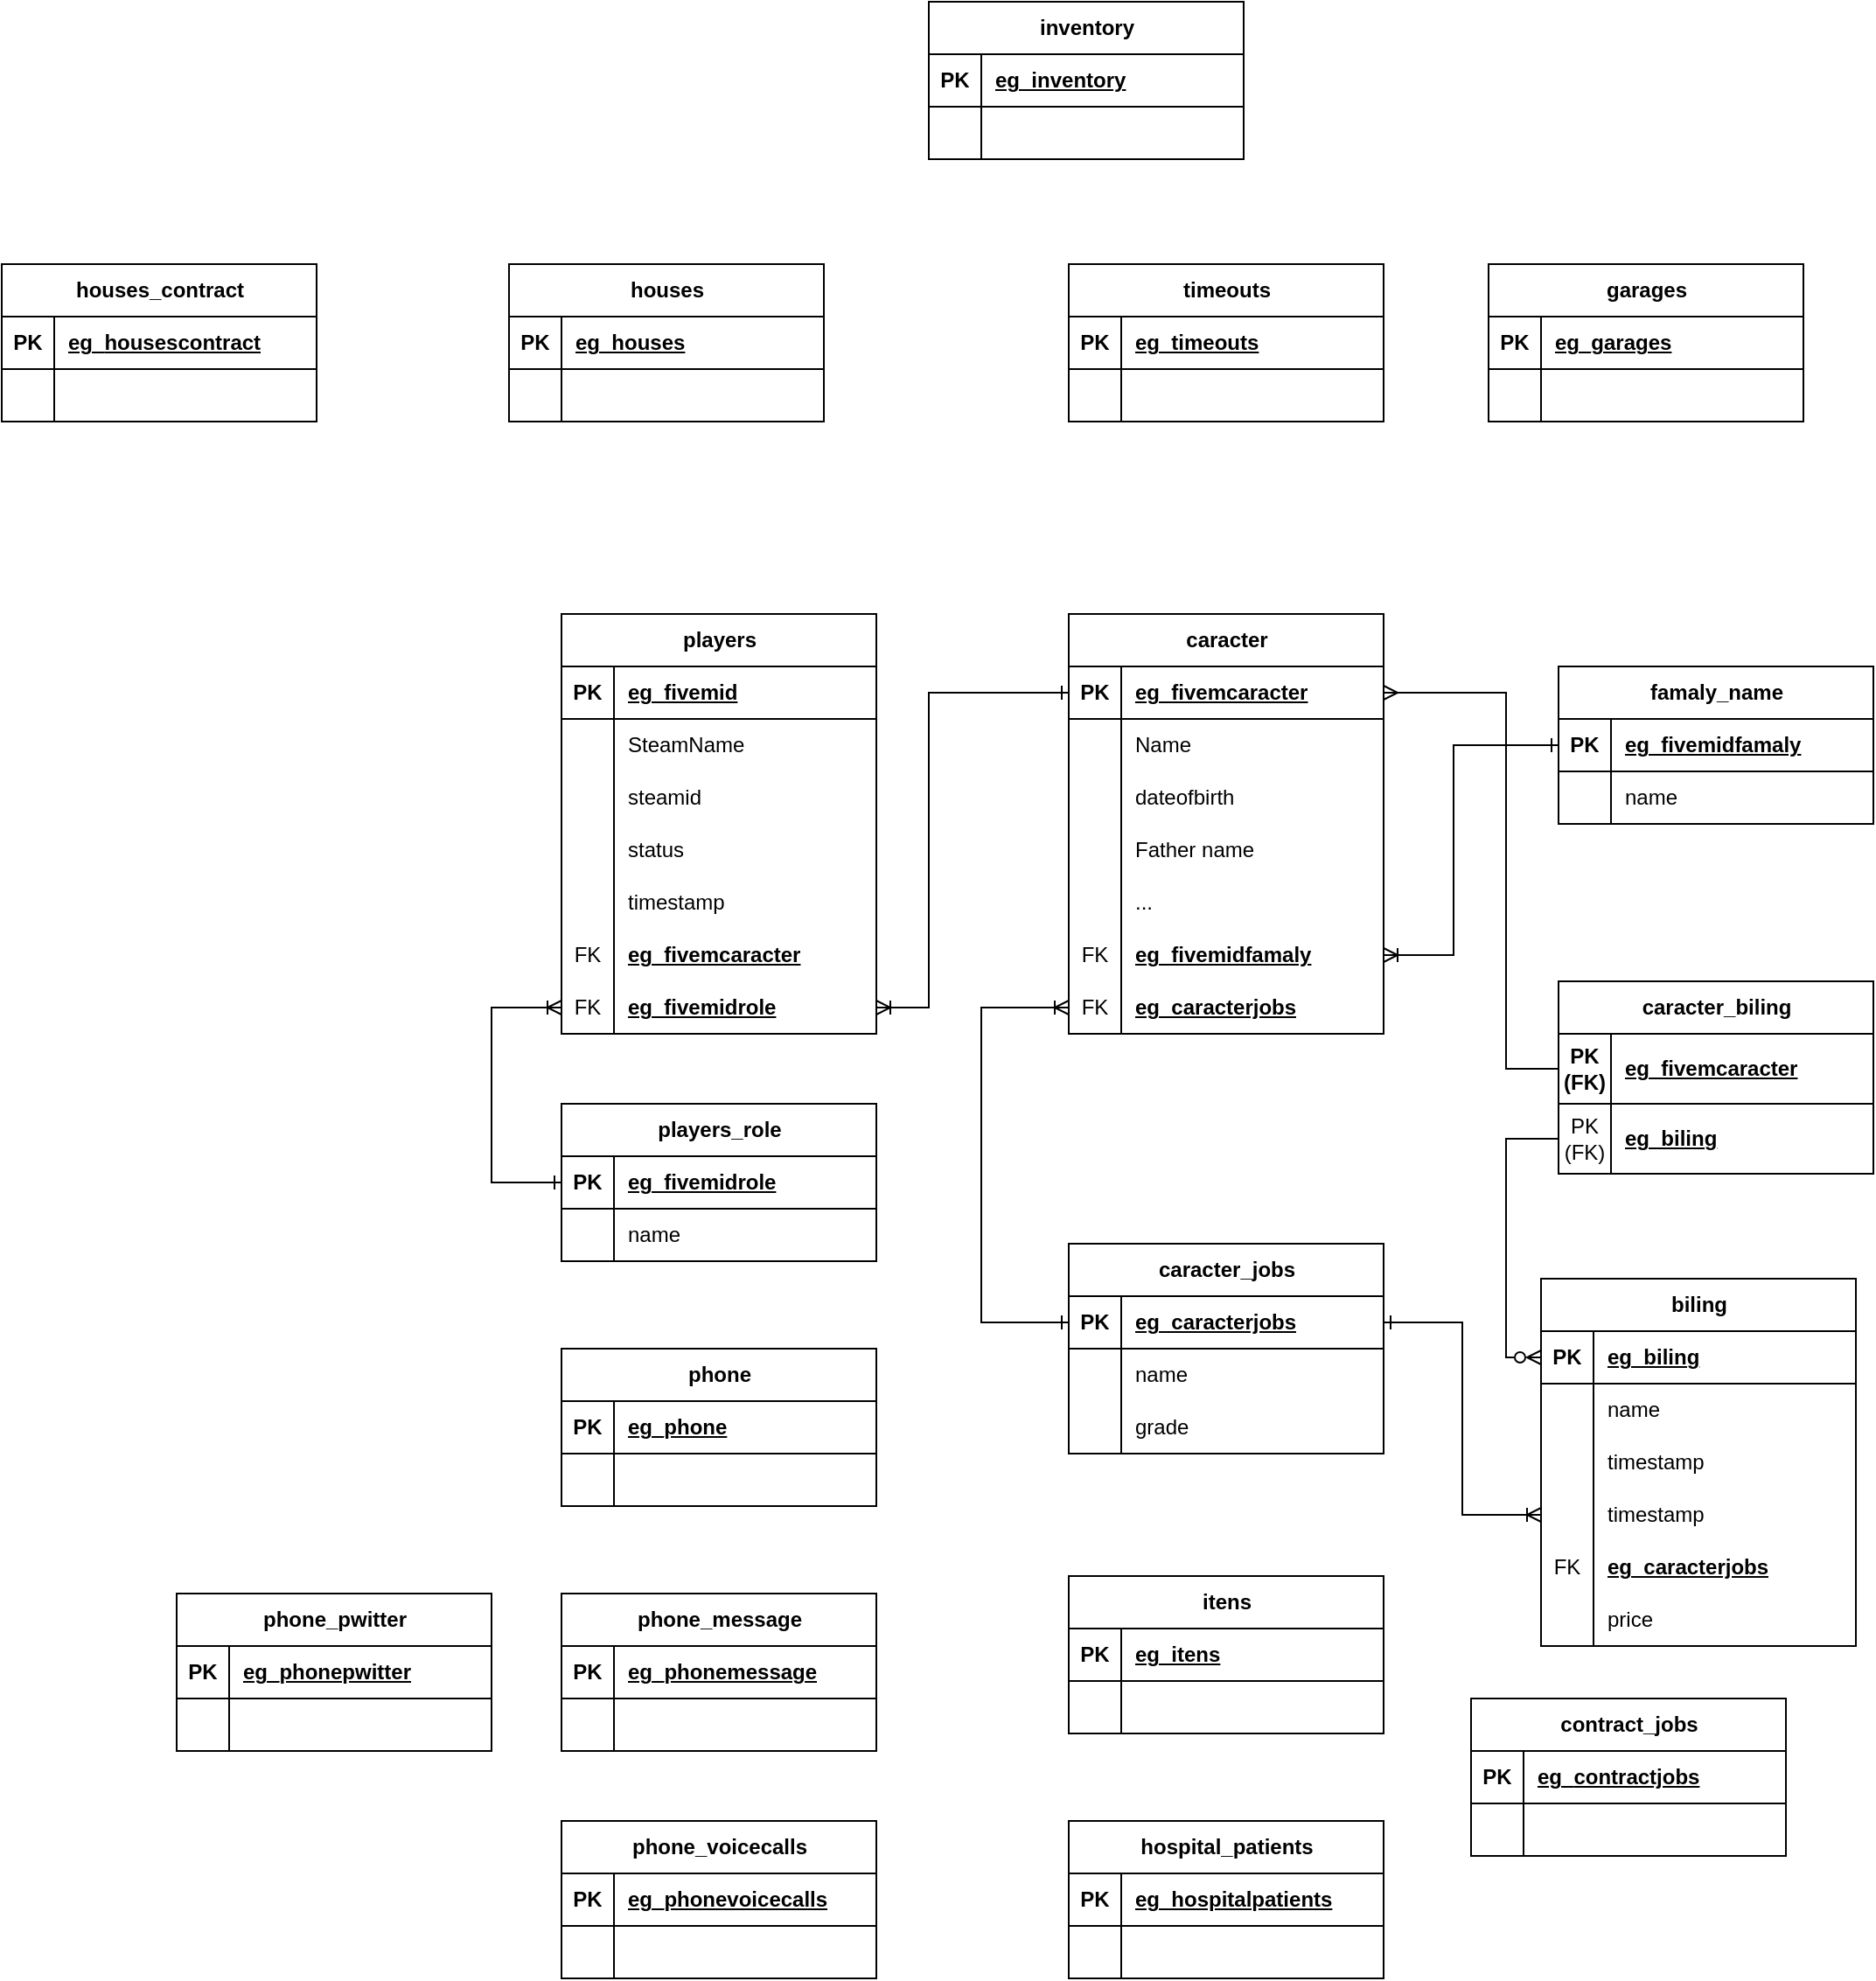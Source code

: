 <mxfile version="24.8.0">
  <diagram name="Página-1" id="-IUy5P6V77OmT6nTi70y">
    <mxGraphModel dx="2220" dy="1957" grid="1" gridSize="10" guides="1" tooltips="1" connect="1" arrows="1" fold="1" page="1" pageScale="1" pageWidth="827" pageHeight="1169" math="0" shadow="0">
      <root>
        <mxCell id="0" />
        <mxCell id="1" parent="0" />
        <mxCell id="n-eG3xfG1cg4kfCg1bUa-1" value="players" style="shape=table;startSize=30;container=1;collapsible=1;childLayout=tableLayout;fixedRows=1;rowLines=0;fontStyle=1;align=center;resizeLast=1;html=1;" parent="1" vertex="1">
          <mxGeometry x="70" y="70" width="180" height="240" as="geometry" />
        </mxCell>
        <mxCell id="n-eG3xfG1cg4kfCg1bUa-2" value="" style="shape=tableRow;horizontal=0;startSize=0;swimlaneHead=0;swimlaneBody=0;fillColor=none;collapsible=0;dropTarget=0;points=[[0,0.5],[1,0.5]];portConstraint=eastwest;top=0;left=0;right=0;bottom=1;" parent="n-eG3xfG1cg4kfCg1bUa-1" vertex="1">
          <mxGeometry y="30" width="180" height="30" as="geometry" />
        </mxCell>
        <mxCell id="n-eG3xfG1cg4kfCg1bUa-3" value="PK" style="shape=partialRectangle;connectable=0;fillColor=none;top=0;left=0;bottom=0;right=0;fontStyle=1;overflow=hidden;whiteSpace=wrap;html=1;" parent="n-eG3xfG1cg4kfCg1bUa-2" vertex="1">
          <mxGeometry width="30" height="30" as="geometry">
            <mxRectangle width="30" height="30" as="alternateBounds" />
          </mxGeometry>
        </mxCell>
        <mxCell id="n-eG3xfG1cg4kfCg1bUa-4" value="eg_fivemid" style="shape=partialRectangle;connectable=0;fillColor=none;top=0;left=0;bottom=0;right=0;align=left;spacingLeft=6;fontStyle=5;overflow=hidden;whiteSpace=wrap;html=1;" parent="n-eG3xfG1cg4kfCg1bUa-2" vertex="1">
          <mxGeometry x="30" width="150" height="30" as="geometry">
            <mxRectangle width="150" height="30" as="alternateBounds" />
          </mxGeometry>
        </mxCell>
        <mxCell id="n-eG3xfG1cg4kfCg1bUa-5" value="" style="shape=tableRow;horizontal=0;startSize=0;swimlaneHead=0;swimlaneBody=0;fillColor=none;collapsible=0;dropTarget=0;points=[[0,0.5],[1,0.5]];portConstraint=eastwest;top=0;left=0;right=0;bottom=0;" parent="n-eG3xfG1cg4kfCg1bUa-1" vertex="1">
          <mxGeometry y="60" width="180" height="30" as="geometry" />
        </mxCell>
        <mxCell id="n-eG3xfG1cg4kfCg1bUa-6" value="" style="shape=partialRectangle;connectable=0;fillColor=none;top=0;left=0;bottom=0;right=0;editable=1;overflow=hidden;whiteSpace=wrap;html=1;" parent="n-eG3xfG1cg4kfCg1bUa-5" vertex="1">
          <mxGeometry width="30" height="30" as="geometry">
            <mxRectangle width="30" height="30" as="alternateBounds" />
          </mxGeometry>
        </mxCell>
        <mxCell id="n-eG3xfG1cg4kfCg1bUa-7" value="SteamName" style="shape=partialRectangle;connectable=0;fillColor=none;top=0;left=0;bottom=0;right=0;align=left;spacingLeft=6;overflow=hidden;whiteSpace=wrap;html=1;" parent="n-eG3xfG1cg4kfCg1bUa-5" vertex="1">
          <mxGeometry x="30" width="150" height="30" as="geometry">
            <mxRectangle width="150" height="30" as="alternateBounds" />
          </mxGeometry>
        </mxCell>
        <mxCell id="n-eG3xfG1cg4kfCg1bUa-8" value="" style="shape=tableRow;horizontal=0;startSize=0;swimlaneHead=0;swimlaneBody=0;fillColor=none;collapsible=0;dropTarget=0;points=[[0,0.5],[1,0.5]];portConstraint=eastwest;top=0;left=0;right=0;bottom=0;" parent="n-eG3xfG1cg4kfCg1bUa-1" vertex="1">
          <mxGeometry y="90" width="180" height="30" as="geometry" />
        </mxCell>
        <mxCell id="n-eG3xfG1cg4kfCg1bUa-9" value="" style="shape=partialRectangle;connectable=0;fillColor=none;top=0;left=0;bottom=0;right=0;editable=1;overflow=hidden;whiteSpace=wrap;html=1;" parent="n-eG3xfG1cg4kfCg1bUa-8" vertex="1">
          <mxGeometry width="30" height="30" as="geometry">
            <mxRectangle width="30" height="30" as="alternateBounds" />
          </mxGeometry>
        </mxCell>
        <mxCell id="n-eG3xfG1cg4kfCg1bUa-10" value="steamid" style="shape=partialRectangle;connectable=0;fillColor=none;top=0;left=0;bottom=0;right=0;align=left;spacingLeft=6;overflow=hidden;whiteSpace=wrap;html=1;" parent="n-eG3xfG1cg4kfCg1bUa-8" vertex="1">
          <mxGeometry x="30" width="150" height="30" as="geometry">
            <mxRectangle width="150" height="30" as="alternateBounds" />
          </mxGeometry>
        </mxCell>
        <mxCell id="n-eG3xfG1cg4kfCg1bUa-11" value="" style="shape=tableRow;horizontal=0;startSize=0;swimlaneHead=0;swimlaneBody=0;fillColor=none;collapsible=0;dropTarget=0;points=[[0,0.5],[1,0.5]];portConstraint=eastwest;top=0;left=0;right=0;bottom=0;" parent="n-eG3xfG1cg4kfCg1bUa-1" vertex="1">
          <mxGeometry y="120" width="180" height="30" as="geometry" />
        </mxCell>
        <mxCell id="n-eG3xfG1cg4kfCg1bUa-12" value="" style="shape=partialRectangle;connectable=0;fillColor=none;top=0;left=0;bottom=0;right=0;editable=1;overflow=hidden;whiteSpace=wrap;html=1;" parent="n-eG3xfG1cg4kfCg1bUa-11" vertex="1">
          <mxGeometry width="30" height="30" as="geometry">
            <mxRectangle width="30" height="30" as="alternateBounds" />
          </mxGeometry>
        </mxCell>
        <mxCell id="n-eG3xfG1cg4kfCg1bUa-13" value="status" style="shape=partialRectangle;connectable=0;fillColor=none;top=0;left=0;bottom=0;right=0;align=left;spacingLeft=6;overflow=hidden;whiteSpace=wrap;html=1;" parent="n-eG3xfG1cg4kfCg1bUa-11" vertex="1">
          <mxGeometry x="30" width="150" height="30" as="geometry">
            <mxRectangle width="150" height="30" as="alternateBounds" />
          </mxGeometry>
        </mxCell>
        <mxCell id="n-eG3xfG1cg4kfCg1bUa-14" value="" style="shape=tableRow;horizontal=0;startSize=0;swimlaneHead=0;swimlaneBody=0;fillColor=none;collapsible=0;dropTarget=0;points=[[0,0.5],[1,0.5]];portConstraint=eastwest;top=0;left=0;right=0;bottom=0;" parent="n-eG3xfG1cg4kfCg1bUa-1" vertex="1">
          <mxGeometry y="150" width="180" height="30" as="geometry" />
        </mxCell>
        <mxCell id="n-eG3xfG1cg4kfCg1bUa-15" value="" style="shape=partialRectangle;connectable=0;fillColor=none;top=0;left=0;bottom=0;right=0;editable=1;overflow=hidden;whiteSpace=wrap;html=1;" parent="n-eG3xfG1cg4kfCg1bUa-14" vertex="1">
          <mxGeometry width="30" height="30" as="geometry">
            <mxRectangle width="30" height="30" as="alternateBounds" />
          </mxGeometry>
        </mxCell>
        <mxCell id="n-eG3xfG1cg4kfCg1bUa-16" value="timestamp" style="shape=partialRectangle;connectable=0;fillColor=none;top=0;left=0;bottom=0;right=0;align=left;spacingLeft=6;overflow=hidden;whiteSpace=wrap;html=1;" parent="n-eG3xfG1cg4kfCg1bUa-14" vertex="1">
          <mxGeometry x="30" width="150" height="30" as="geometry">
            <mxRectangle width="150" height="30" as="alternateBounds" />
          </mxGeometry>
        </mxCell>
        <mxCell id="n-eG3xfG1cg4kfCg1bUa-54" value="" style="shape=tableRow;horizontal=0;startSize=0;swimlaneHead=0;swimlaneBody=0;fillColor=none;collapsible=0;dropTarget=0;points=[[0,0.5],[1,0.5]];portConstraint=eastwest;top=0;left=0;right=0;bottom=0;" parent="n-eG3xfG1cg4kfCg1bUa-1" vertex="1">
          <mxGeometry y="180" width="180" height="30" as="geometry" />
        </mxCell>
        <mxCell id="n-eG3xfG1cg4kfCg1bUa-55" value="FK" style="shape=partialRectangle;connectable=0;fillColor=none;top=0;left=0;bottom=0;right=0;editable=1;overflow=hidden;whiteSpace=wrap;html=1;" parent="n-eG3xfG1cg4kfCg1bUa-54" vertex="1">
          <mxGeometry width="30" height="30" as="geometry">
            <mxRectangle width="30" height="30" as="alternateBounds" />
          </mxGeometry>
        </mxCell>
        <mxCell id="n-eG3xfG1cg4kfCg1bUa-56" value="&lt;span style=&quot;font-weight: 700; text-decoration-line: underline;&quot;&gt;eg_fivemcaracter&lt;/span&gt;" style="shape=partialRectangle;connectable=0;fillColor=none;top=0;left=0;bottom=0;right=0;align=left;spacingLeft=6;overflow=hidden;whiteSpace=wrap;html=1;" parent="n-eG3xfG1cg4kfCg1bUa-54" vertex="1">
          <mxGeometry x="30" width="150" height="30" as="geometry">
            <mxRectangle width="150" height="30" as="alternateBounds" />
          </mxGeometry>
        </mxCell>
        <mxCell id="n-eG3xfG1cg4kfCg1bUa-65" value="" style="shape=tableRow;horizontal=0;startSize=0;swimlaneHead=0;swimlaneBody=0;fillColor=none;collapsible=0;dropTarget=0;points=[[0,0.5],[1,0.5]];portConstraint=eastwest;top=0;left=0;right=0;bottom=0;" parent="n-eG3xfG1cg4kfCg1bUa-1" vertex="1">
          <mxGeometry y="210" width="180" height="30" as="geometry" />
        </mxCell>
        <mxCell id="n-eG3xfG1cg4kfCg1bUa-66" value="FK" style="shape=partialRectangle;connectable=0;fillColor=none;top=0;left=0;bottom=0;right=0;editable=1;overflow=hidden;whiteSpace=wrap;html=1;" parent="n-eG3xfG1cg4kfCg1bUa-65" vertex="1">
          <mxGeometry width="30" height="30" as="geometry">
            <mxRectangle width="30" height="30" as="alternateBounds" />
          </mxGeometry>
        </mxCell>
        <mxCell id="n-eG3xfG1cg4kfCg1bUa-67" value="&lt;span style=&quot;font-weight: 700; text-decoration-line: underline;&quot;&gt;eg_fivemidrole&lt;/span&gt;" style="shape=partialRectangle;connectable=0;fillColor=none;top=0;left=0;bottom=0;right=0;align=left;spacingLeft=6;overflow=hidden;whiteSpace=wrap;html=1;" parent="n-eG3xfG1cg4kfCg1bUa-65" vertex="1">
          <mxGeometry x="30" width="150" height="30" as="geometry">
            <mxRectangle width="150" height="30" as="alternateBounds" />
          </mxGeometry>
        </mxCell>
        <mxCell id="n-eG3xfG1cg4kfCg1bUa-17" value="caracter" style="shape=table;startSize=30;container=1;collapsible=1;childLayout=tableLayout;fixedRows=1;rowLines=0;fontStyle=1;align=center;resizeLast=1;html=1;" parent="1" vertex="1">
          <mxGeometry x="360" y="70" width="180" height="240" as="geometry" />
        </mxCell>
        <mxCell id="n-eG3xfG1cg4kfCg1bUa-18" value="" style="shape=tableRow;horizontal=0;startSize=0;swimlaneHead=0;swimlaneBody=0;fillColor=none;collapsible=0;dropTarget=0;points=[[0,0.5],[1,0.5]];portConstraint=eastwest;top=0;left=0;right=0;bottom=1;" parent="n-eG3xfG1cg4kfCg1bUa-17" vertex="1">
          <mxGeometry y="30" width="180" height="30" as="geometry" />
        </mxCell>
        <mxCell id="n-eG3xfG1cg4kfCg1bUa-19" value="PK" style="shape=partialRectangle;connectable=0;fillColor=none;top=0;left=0;bottom=0;right=0;fontStyle=1;overflow=hidden;whiteSpace=wrap;html=1;" parent="n-eG3xfG1cg4kfCg1bUa-18" vertex="1">
          <mxGeometry width="30" height="30" as="geometry">
            <mxRectangle width="30" height="30" as="alternateBounds" />
          </mxGeometry>
        </mxCell>
        <mxCell id="n-eG3xfG1cg4kfCg1bUa-20" value="eg_fivemcaracter" style="shape=partialRectangle;connectable=0;fillColor=none;top=0;left=0;bottom=0;right=0;align=left;spacingLeft=6;fontStyle=5;overflow=hidden;whiteSpace=wrap;html=1;" parent="n-eG3xfG1cg4kfCg1bUa-18" vertex="1">
          <mxGeometry x="30" width="150" height="30" as="geometry">
            <mxRectangle width="150" height="30" as="alternateBounds" />
          </mxGeometry>
        </mxCell>
        <mxCell id="n-eG3xfG1cg4kfCg1bUa-21" value="" style="shape=tableRow;horizontal=0;startSize=0;swimlaneHead=0;swimlaneBody=0;fillColor=none;collapsible=0;dropTarget=0;points=[[0,0.5],[1,0.5]];portConstraint=eastwest;top=0;left=0;right=0;bottom=0;" parent="n-eG3xfG1cg4kfCg1bUa-17" vertex="1">
          <mxGeometry y="60" width="180" height="30" as="geometry" />
        </mxCell>
        <mxCell id="n-eG3xfG1cg4kfCg1bUa-22" value="" style="shape=partialRectangle;connectable=0;fillColor=none;top=0;left=0;bottom=0;right=0;editable=1;overflow=hidden;whiteSpace=wrap;html=1;" parent="n-eG3xfG1cg4kfCg1bUa-21" vertex="1">
          <mxGeometry width="30" height="30" as="geometry">
            <mxRectangle width="30" height="30" as="alternateBounds" />
          </mxGeometry>
        </mxCell>
        <mxCell id="n-eG3xfG1cg4kfCg1bUa-23" value="Name" style="shape=partialRectangle;connectable=0;fillColor=none;top=0;left=0;bottom=0;right=0;align=left;spacingLeft=6;overflow=hidden;whiteSpace=wrap;html=1;" parent="n-eG3xfG1cg4kfCg1bUa-21" vertex="1">
          <mxGeometry x="30" width="150" height="30" as="geometry">
            <mxRectangle width="150" height="30" as="alternateBounds" />
          </mxGeometry>
        </mxCell>
        <mxCell id="n-eG3xfG1cg4kfCg1bUa-24" value="" style="shape=tableRow;horizontal=0;startSize=0;swimlaneHead=0;swimlaneBody=0;fillColor=none;collapsible=0;dropTarget=0;points=[[0,0.5],[1,0.5]];portConstraint=eastwest;top=0;left=0;right=0;bottom=0;" parent="n-eG3xfG1cg4kfCg1bUa-17" vertex="1">
          <mxGeometry y="90" width="180" height="30" as="geometry" />
        </mxCell>
        <mxCell id="n-eG3xfG1cg4kfCg1bUa-25" value="" style="shape=partialRectangle;connectable=0;fillColor=none;top=0;left=0;bottom=0;right=0;editable=1;overflow=hidden;whiteSpace=wrap;html=1;" parent="n-eG3xfG1cg4kfCg1bUa-24" vertex="1">
          <mxGeometry width="30" height="30" as="geometry">
            <mxRectangle width="30" height="30" as="alternateBounds" />
          </mxGeometry>
        </mxCell>
        <mxCell id="n-eG3xfG1cg4kfCg1bUa-26" value="dateofbirth" style="shape=partialRectangle;connectable=0;fillColor=none;top=0;left=0;bottom=0;right=0;align=left;spacingLeft=6;overflow=hidden;whiteSpace=wrap;html=1;" parent="n-eG3xfG1cg4kfCg1bUa-24" vertex="1">
          <mxGeometry x="30" width="150" height="30" as="geometry">
            <mxRectangle width="150" height="30" as="alternateBounds" />
          </mxGeometry>
        </mxCell>
        <mxCell id="n-eG3xfG1cg4kfCg1bUa-27" value="" style="shape=tableRow;horizontal=0;startSize=0;swimlaneHead=0;swimlaneBody=0;fillColor=none;collapsible=0;dropTarget=0;points=[[0,0.5],[1,0.5]];portConstraint=eastwest;top=0;left=0;right=0;bottom=0;" parent="n-eG3xfG1cg4kfCg1bUa-17" vertex="1">
          <mxGeometry y="120" width="180" height="30" as="geometry" />
        </mxCell>
        <mxCell id="n-eG3xfG1cg4kfCg1bUa-28" value="" style="shape=partialRectangle;connectable=0;fillColor=none;top=0;left=0;bottom=0;right=0;editable=1;overflow=hidden;whiteSpace=wrap;html=1;" parent="n-eG3xfG1cg4kfCg1bUa-27" vertex="1">
          <mxGeometry width="30" height="30" as="geometry">
            <mxRectangle width="30" height="30" as="alternateBounds" />
          </mxGeometry>
        </mxCell>
        <mxCell id="n-eG3xfG1cg4kfCg1bUa-29" value="Father name" style="shape=partialRectangle;connectable=0;fillColor=none;top=0;left=0;bottom=0;right=0;align=left;spacingLeft=6;overflow=hidden;whiteSpace=wrap;html=1;" parent="n-eG3xfG1cg4kfCg1bUa-27" vertex="1">
          <mxGeometry x="30" width="150" height="30" as="geometry">
            <mxRectangle width="150" height="30" as="alternateBounds" />
          </mxGeometry>
        </mxCell>
        <mxCell id="n-eG3xfG1cg4kfCg1bUa-30" value="" style="shape=tableRow;horizontal=0;startSize=0;swimlaneHead=0;swimlaneBody=0;fillColor=none;collapsible=0;dropTarget=0;points=[[0,0.5],[1,0.5]];portConstraint=eastwest;top=0;left=0;right=0;bottom=0;" parent="n-eG3xfG1cg4kfCg1bUa-17" vertex="1">
          <mxGeometry y="150" width="180" height="30" as="geometry" />
        </mxCell>
        <mxCell id="n-eG3xfG1cg4kfCg1bUa-31" value="" style="shape=partialRectangle;connectable=0;fillColor=none;top=0;left=0;bottom=0;right=0;editable=1;overflow=hidden;whiteSpace=wrap;html=1;" parent="n-eG3xfG1cg4kfCg1bUa-30" vertex="1">
          <mxGeometry width="30" height="30" as="geometry">
            <mxRectangle width="30" height="30" as="alternateBounds" />
          </mxGeometry>
        </mxCell>
        <mxCell id="n-eG3xfG1cg4kfCg1bUa-32" value="..." style="shape=partialRectangle;connectable=0;fillColor=none;top=0;left=0;bottom=0;right=0;align=left;spacingLeft=6;overflow=hidden;whiteSpace=wrap;html=1;" parent="n-eG3xfG1cg4kfCg1bUa-30" vertex="1">
          <mxGeometry x="30" width="150" height="30" as="geometry">
            <mxRectangle width="150" height="30" as="alternateBounds" />
          </mxGeometry>
        </mxCell>
        <mxCell id="n-eG3xfG1cg4kfCg1bUa-50" value="" style="shape=tableRow;horizontal=0;startSize=0;swimlaneHead=0;swimlaneBody=0;fillColor=none;collapsible=0;dropTarget=0;points=[[0,0.5],[1,0.5]];portConstraint=eastwest;top=0;left=0;right=0;bottom=0;" parent="n-eG3xfG1cg4kfCg1bUa-17" vertex="1">
          <mxGeometry y="180" width="180" height="30" as="geometry" />
        </mxCell>
        <mxCell id="n-eG3xfG1cg4kfCg1bUa-51" value="FK" style="shape=partialRectangle;connectable=0;fillColor=none;top=0;left=0;bottom=0;right=0;editable=1;overflow=hidden;whiteSpace=wrap;html=1;" parent="n-eG3xfG1cg4kfCg1bUa-50" vertex="1">
          <mxGeometry width="30" height="30" as="geometry">
            <mxRectangle width="30" height="30" as="alternateBounds" />
          </mxGeometry>
        </mxCell>
        <mxCell id="n-eG3xfG1cg4kfCg1bUa-52" value="&lt;span style=&quot;font-weight: 700; text-decoration-line: underline;&quot;&gt;eg_fivemidfamaly&lt;/span&gt;" style="shape=partialRectangle;connectable=0;fillColor=none;top=0;left=0;bottom=0;right=0;align=left;spacingLeft=6;overflow=hidden;whiteSpace=wrap;html=1;" parent="n-eG3xfG1cg4kfCg1bUa-50" vertex="1">
          <mxGeometry x="30" width="150" height="30" as="geometry">
            <mxRectangle width="150" height="30" as="alternateBounds" />
          </mxGeometry>
        </mxCell>
        <mxCell id="n-eG3xfG1cg4kfCg1bUa-79" value="" style="shape=tableRow;horizontal=0;startSize=0;swimlaneHead=0;swimlaneBody=0;fillColor=none;collapsible=0;dropTarget=0;points=[[0,0.5],[1,0.5]];portConstraint=eastwest;top=0;left=0;right=0;bottom=0;" parent="n-eG3xfG1cg4kfCg1bUa-17" vertex="1">
          <mxGeometry y="210" width="180" height="30" as="geometry" />
        </mxCell>
        <mxCell id="n-eG3xfG1cg4kfCg1bUa-80" value="FK" style="shape=partialRectangle;connectable=0;fillColor=none;top=0;left=0;bottom=0;right=0;editable=1;overflow=hidden;whiteSpace=wrap;html=1;" parent="n-eG3xfG1cg4kfCg1bUa-79" vertex="1">
          <mxGeometry width="30" height="30" as="geometry">
            <mxRectangle width="30" height="30" as="alternateBounds" />
          </mxGeometry>
        </mxCell>
        <mxCell id="n-eG3xfG1cg4kfCg1bUa-81" value="&lt;span style=&quot;font-weight: 700; text-decoration-line: underline;&quot;&gt;eg_caracterjobs&lt;/span&gt;" style="shape=partialRectangle;connectable=0;fillColor=none;top=0;left=0;bottom=0;right=0;align=left;spacingLeft=6;overflow=hidden;whiteSpace=wrap;html=1;" parent="n-eG3xfG1cg4kfCg1bUa-79" vertex="1">
          <mxGeometry x="30" width="150" height="30" as="geometry">
            <mxRectangle width="150" height="30" as="alternateBounds" />
          </mxGeometry>
        </mxCell>
        <mxCell id="n-eG3xfG1cg4kfCg1bUa-33" value="famaly_name" style="shape=table;startSize=30;container=1;collapsible=1;childLayout=tableLayout;fixedRows=1;rowLines=0;fontStyle=1;align=center;resizeLast=1;html=1;" parent="1" vertex="1">
          <mxGeometry x="640" y="100" width="180" height="90" as="geometry" />
        </mxCell>
        <mxCell id="n-eG3xfG1cg4kfCg1bUa-34" value="" style="shape=tableRow;horizontal=0;startSize=0;swimlaneHead=0;swimlaneBody=0;fillColor=none;collapsible=0;dropTarget=0;points=[[0,0.5],[1,0.5]];portConstraint=eastwest;top=0;left=0;right=0;bottom=1;" parent="n-eG3xfG1cg4kfCg1bUa-33" vertex="1">
          <mxGeometry y="30" width="180" height="30" as="geometry" />
        </mxCell>
        <mxCell id="n-eG3xfG1cg4kfCg1bUa-35" value="PK" style="shape=partialRectangle;connectable=0;fillColor=none;top=0;left=0;bottom=0;right=0;fontStyle=1;overflow=hidden;whiteSpace=wrap;html=1;" parent="n-eG3xfG1cg4kfCg1bUa-34" vertex="1">
          <mxGeometry width="30" height="30" as="geometry">
            <mxRectangle width="30" height="30" as="alternateBounds" />
          </mxGeometry>
        </mxCell>
        <mxCell id="n-eG3xfG1cg4kfCg1bUa-36" value="eg_fivemidfamaly" style="shape=partialRectangle;connectable=0;fillColor=none;top=0;left=0;bottom=0;right=0;align=left;spacingLeft=6;fontStyle=5;overflow=hidden;whiteSpace=wrap;html=1;" parent="n-eG3xfG1cg4kfCg1bUa-34" vertex="1">
          <mxGeometry x="30" width="150" height="30" as="geometry">
            <mxRectangle width="150" height="30" as="alternateBounds" />
          </mxGeometry>
        </mxCell>
        <mxCell id="n-eG3xfG1cg4kfCg1bUa-37" value="" style="shape=tableRow;horizontal=0;startSize=0;swimlaneHead=0;swimlaneBody=0;fillColor=none;collapsible=0;dropTarget=0;points=[[0,0.5],[1,0.5]];portConstraint=eastwest;top=0;left=0;right=0;bottom=0;" parent="n-eG3xfG1cg4kfCg1bUa-33" vertex="1">
          <mxGeometry y="60" width="180" height="30" as="geometry" />
        </mxCell>
        <mxCell id="n-eG3xfG1cg4kfCg1bUa-38" value="" style="shape=partialRectangle;connectable=0;fillColor=none;top=0;left=0;bottom=0;right=0;editable=1;overflow=hidden;whiteSpace=wrap;html=1;" parent="n-eG3xfG1cg4kfCg1bUa-37" vertex="1">
          <mxGeometry width="30" height="30" as="geometry">
            <mxRectangle width="30" height="30" as="alternateBounds" />
          </mxGeometry>
        </mxCell>
        <mxCell id="n-eG3xfG1cg4kfCg1bUa-39" value="name" style="shape=partialRectangle;connectable=0;fillColor=none;top=0;left=0;bottom=0;right=0;align=left;spacingLeft=6;overflow=hidden;whiteSpace=wrap;html=1;" parent="n-eG3xfG1cg4kfCg1bUa-37" vertex="1">
          <mxGeometry x="30" width="150" height="30" as="geometry">
            <mxRectangle width="150" height="30" as="alternateBounds" />
          </mxGeometry>
        </mxCell>
        <mxCell id="n-eG3xfG1cg4kfCg1bUa-49" value="" style="endArrow=ERone;html=1;rounded=0;entryX=0;entryY=0.5;entryDx=0;entryDy=0;exitX=1;exitY=0.5;exitDx=0;exitDy=0;startArrow=ERoneToMany;startFill=0;endFill=0;" parent="1" source="n-eG3xfG1cg4kfCg1bUa-50" target="n-eG3xfG1cg4kfCg1bUa-33" edge="1">
          <mxGeometry width="50" height="50" relative="1" as="geometry">
            <mxPoint x="580" y="380" as="sourcePoint" />
            <mxPoint x="630" y="330" as="targetPoint" />
            <Array as="points">
              <mxPoint x="580" y="265" />
              <mxPoint x="580" y="145" />
            </Array>
          </mxGeometry>
        </mxCell>
        <mxCell id="n-eG3xfG1cg4kfCg1bUa-53" value="" style="endArrow=ERone;html=1;rounded=0;entryX=0;entryY=0.5;entryDx=0;entryDy=0;startArrow=ERoneToMany;startFill=0;endFill=0;exitX=1;exitY=0.5;exitDx=0;exitDy=0;" parent="1" source="n-eG3xfG1cg4kfCg1bUa-65" target="n-eG3xfG1cg4kfCg1bUa-18" edge="1">
          <mxGeometry width="50" height="50" relative="1" as="geometry">
            <mxPoint x="270" y="300" as="sourcePoint" />
            <mxPoint x="250" y="390" as="targetPoint" />
            <Array as="points">
              <mxPoint x="280" y="295" />
              <mxPoint x="280" y="115" />
            </Array>
          </mxGeometry>
        </mxCell>
        <mxCell id="n-eG3xfG1cg4kfCg1bUa-57" value="players_role" style="shape=table;startSize=30;container=1;collapsible=1;childLayout=tableLayout;fixedRows=1;rowLines=0;fontStyle=1;align=center;resizeLast=1;html=1;" parent="1" vertex="1">
          <mxGeometry x="70" y="350" width="180" height="90" as="geometry" />
        </mxCell>
        <mxCell id="n-eG3xfG1cg4kfCg1bUa-58" value="" style="shape=tableRow;horizontal=0;startSize=0;swimlaneHead=0;swimlaneBody=0;fillColor=none;collapsible=0;dropTarget=0;points=[[0,0.5],[1,0.5]];portConstraint=eastwest;top=0;left=0;right=0;bottom=1;" parent="n-eG3xfG1cg4kfCg1bUa-57" vertex="1">
          <mxGeometry y="30" width="180" height="30" as="geometry" />
        </mxCell>
        <mxCell id="n-eG3xfG1cg4kfCg1bUa-59" value="PK" style="shape=partialRectangle;connectable=0;fillColor=none;top=0;left=0;bottom=0;right=0;fontStyle=1;overflow=hidden;whiteSpace=wrap;html=1;" parent="n-eG3xfG1cg4kfCg1bUa-58" vertex="1">
          <mxGeometry width="30" height="30" as="geometry">
            <mxRectangle width="30" height="30" as="alternateBounds" />
          </mxGeometry>
        </mxCell>
        <mxCell id="n-eG3xfG1cg4kfCg1bUa-60" value="eg_fivemidrole" style="shape=partialRectangle;connectable=0;fillColor=none;top=0;left=0;bottom=0;right=0;align=left;spacingLeft=6;fontStyle=5;overflow=hidden;whiteSpace=wrap;html=1;" parent="n-eG3xfG1cg4kfCg1bUa-58" vertex="1">
          <mxGeometry x="30" width="150" height="30" as="geometry">
            <mxRectangle width="150" height="30" as="alternateBounds" />
          </mxGeometry>
        </mxCell>
        <mxCell id="n-eG3xfG1cg4kfCg1bUa-61" value="" style="shape=tableRow;horizontal=0;startSize=0;swimlaneHead=0;swimlaneBody=0;fillColor=none;collapsible=0;dropTarget=0;points=[[0,0.5],[1,0.5]];portConstraint=eastwest;top=0;left=0;right=0;bottom=0;" parent="n-eG3xfG1cg4kfCg1bUa-57" vertex="1">
          <mxGeometry y="60" width="180" height="30" as="geometry" />
        </mxCell>
        <mxCell id="n-eG3xfG1cg4kfCg1bUa-62" value="" style="shape=partialRectangle;connectable=0;fillColor=none;top=0;left=0;bottom=0;right=0;editable=1;overflow=hidden;whiteSpace=wrap;html=1;" parent="n-eG3xfG1cg4kfCg1bUa-61" vertex="1">
          <mxGeometry width="30" height="30" as="geometry">
            <mxRectangle width="30" height="30" as="alternateBounds" />
          </mxGeometry>
        </mxCell>
        <mxCell id="n-eG3xfG1cg4kfCg1bUa-63" value="name" style="shape=partialRectangle;connectable=0;fillColor=none;top=0;left=0;bottom=0;right=0;align=left;spacingLeft=6;overflow=hidden;whiteSpace=wrap;html=1;" parent="n-eG3xfG1cg4kfCg1bUa-61" vertex="1">
          <mxGeometry x="30" width="150" height="30" as="geometry">
            <mxRectangle width="150" height="30" as="alternateBounds" />
          </mxGeometry>
        </mxCell>
        <mxCell id="n-eG3xfG1cg4kfCg1bUa-64" value="" style="endArrow=ERone;html=1;rounded=0;entryX=0;entryY=0.5;entryDx=0;entryDy=0;exitX=0;exitY=0.5;exitDx=0;exitDy=0;endFill=0;startArrow=ERoneToMany;startFill=0;" parent="1" source="n-eG3xfG1cg4kfCg1bUa-65" target="n-eG3xfG1cg4kfCg1bUa-58" edge="1">
          <mxGeometry width="50" height="50" relative="1" as="geometry">
            <mxPoint x="30" y="110" as="sourcePoint" />
            <mxPoint x="70" y="330" as="targetPoint" />
            <Array as="points">
              <mxPoint x="30" y="295" />
              <mxPoint x="30" y="395" />
            </Array>
          </mxGeometry>
        </mxCell>
        <mxCell id="n-eG3xfG1cg4kfCg1bUa-68" value="caracter_jobs" style="shape=table;startSize=30;container=1;collapsible=1;childLayout=tableLayout;fixedRows=1;rowLines=0;fontStyle=1;align=center;resizeLast=1;html=1;" parent="1" vertex="1">
          <mxGeometry x="360" y="430" width="180" height="120" as="geometry" />
        </mxCell>
        <mxCell id="n-eG3xfG1cg4kfCg1bUa-69" value="" style="shape=tableRow;horizontal=0;startSize=0;swimlaneHead=0;swimlaneBody=0;fillColor=none;collapsible=0;dropTarget=0;points=[[0,0.5],[1,0.5]];portConstraint=eastwest;top=0;left=0;right=0;bottom=1;" parent="n-eG3xfG1cg4kfCg1bUa-68" vertex="1">
          <mxGeometry y="30" width="180" height="30" as="geometry" />
        </mxCell>
        <mxCell id="n-eG3xfG1cg4kfCg1bUa-70" value="PK" style="shape=partialRectangle;connectable=0;fillColor=none;top=0;left=0;bottom=0;right=0;fontStyle=1;overflow=hidden;whiteSpace=wrap;html=1;" parent="n-eG3xfG1cg4kfCg1bUa-69" vertex="1">
          <mxGeometry width="30" height="30" as="geometry">
            <mxRectangle width="30" height="30" as="alternateBounds" />
          </mxGeometry>
        </mxCell>
        <mxCell id="n-eG3xfG1cg4kfCg1bUa-71" value="eg_caracterjobs" style="shape=partialRectangle;connectable=0;fillColor=none;top=0;left=0;bottom=0;right=0;align=left;spacingLeft=6;fontStyle=5;overflow=hidden;whiteSpace=wrap;html=1;" parent="n-eG3xfG1cg4kfCg1bUa-69" vertex="1">
          <mxGeometry x="30" width="150" height="30" as="geometry">
            <mxRectangle width="150" height="30" as="alternateBounds" />
          </mxGeometry>
        </mxCell>
        <mxCell id="n-eG3xfG1cg4kfCg1bUa-72" value="" style="shape=tableRow;horizontal=0;startSize=0;swimlaneHead=0;swimlaneBody=0;fillColor=none;collapsible=0;dropTarget=0;points=[[0,0.5],[1,0.5]];portConstraint=eastwest;top=0;left=0;right=0;bottom=0;" parent="n-eG3xfG1cg4kfCg1bUa-68" vertex="1">
          <mxGeometry y="60" width="180" height="30" as="geometry" />
        </mxCell>
        <mxCell id="n-eG3xfG1cg4kfCg1bUa-73" value="" style="shape=partialRectangle;connectable=0;fillColor=none;top=0;left=0;bottom=0;right=0;editable=1;overflow=hidden;whiteSpace=wrap;html=1;" parent="n-eG3xfG1cg4kfCg1bUa-72" vertex="1">
          <mxGeometry width="30" height="30" as="geometry">
            <mxRectangle width="30" height="30" as="alternateBounds" />
          </mxGeometry>
        </mxCell>
        <mxCell id="n-eG3xfG1cg4kfCg1bUa-74" value="name" style="shape=partialRectangle;connectable=0;fillColor=none;top=0;left=0;bottom=0;right=0;align=left;spacingLeft=6;overflow=hidden;whiteSpace=wrap;html=1;" parent="n-eG3xfG1cg4kfCg1bUa-72" vertex="1">
          <mxGeometry x="30" width="150" height="30" as="geometry">
            <mxRectangle width="150" height="30" as="alternateBounds" />
          </mxGeometry>
        </mxCell>
        <mxCell id="n-eG3xfG1cg4kfCg1bUa-75" value="" style="shape=tableRow;horizontal=0;startSize=0;swimlaneHead=0;swimlaneBody=0;fillColor=none;collapsible=0;dropTarget=0;points=[[0,0.5],[1,0.5]];portConstraint=eastwest;top=0;left=0;right=0;bottom=0;" parent="n-eG3xfG1cg4kfCg1bUa-68" vertex="1">
          <mxGeometry y="90" width="180" height="30" as="geometry" />
        </mxCell>
        <mxCell id="n-eG3xfG1cg4kfCg1bUa-76" value="" style="shape=partialRectangle;connectable=0;fillColor=none;top=0;left=0;bottom=0;right=0;editable=1;overflow=hidden;whiteSpace=wrap;html=1;" parent="n-eG3xfG1cg4kfCg1bUa-75" vertex="1">
          <mxGeometry width="30" height="30" as="geometry">
            <mxRectangle width="30" height="30" as="alternateBounds" />
          </mxGeometry>
        </mxCell>
        <mxCell id="n-eG3xfG1cg4kfCg1bUa-77" value="grade" style="shape=partialRectangle;connectable=0;fillColor=none;top=0;left=0;bottom=0;right=0;align=left;spacingLeft=6;overflow=hidden;whiteSpace=wrap;html=1;" parent="n-eG3xfG1cg4kfCg1bUa-75" vertex="1">
          <mxGeometry x="30" width="150" height="30" as="geometry">
            <mxRectangle width="150" height="30" as="alternateBounds" />
          </mxGeometry>
        </mxCell>
        <mxCell id="n-eG3xfG1cg4kfCg1bUa-78" value="" style="endArrow=ERoneToMany;html=1;rounded=0;exitX=0;exitY=0.5;exitDx=0;exitDy=0;entryX=0;entryY=0.5;entryDx=0;entryDy=0;startArrow=ERone;startFill=0;endFill=0;" parent="1" source="n-eG3xfG1cg4kfCg1bUa-69" target="n-eG3xfG1cg4kfCg1bUa-79" edge="1">
          <mxGeometry width="50" height="50" relative="1" as="geometry">
            <mxPoint x="300" y="420" as="sourcePoint" />
            <mxPoint x="300" y="260" as="targetPoint" />
            <Array as="points">
              <mxPoint x="310" y="475" />
              <mxPoint x="310" y="295" />
            </Array>
          </mxGeometry>
        </mxCell>
        <mxCell id="EhBMeF2EW8DSEkT2o8PH-14" value="" style="endArrow=ERmany;html=1;rounded=0;entryX=1;entryY=0.5;entryDx=0;entryDy=0;startArrow=none;startFill=0;endFill=0;exitX=0;exitY=0.5;exitDx=0;exitDy=0;" edge="1" parent="1" source="EhBMeF2EW8DSEkT2o8PH-21" target="n-eG3xfG1cg4kfCg1bUa-18">
          <mxGeometry width="50" height="50" relative="1" as="geometry">
            <mxPoint x="590" y="325" as="sourcePoint" />
            <mxPoint x="490" y="370" as="targetPoint" />
            <Array as="points">
              <mxPoint x="610" y="330" />
              <mxPoint x="610" y="115" />
            </Array>
          </mxGeometry>
        </mxCell>
        <mxCell id="EhBMeF2EW8DSEkT2o8PH-19" style="edgeStyle=orthogonalEdgeStyle;rounded=0;orthogonalLoop=1;jettySize=auto;html=1;exitX=1;exitY=0.5;exitDx=0;exitDy=0;entryX=0;entryY=0.5;entryDx=0;entryDy=0;endArrow=ERoneToMany;endFill=0;startArrow=ERone;startFill=0;" edge="1" parent="1" source="n-eG3xfG1cg4kfCg1bUa-69" target="EhBMeF2EW8DSEkT2o8PH-16">
          <mxGeometry relative="1" as="geometry" />
        </mxCell>
        <mxCell id="EhBMeF2EW8DSEkT2o8PH-20" value="caracter_biling" style="shape=table;startSize=30;container=1;collapsible=1;childLayout=tableLayout;fixedRows=1;rowLines=0;fontStyle=1;align=center;resizeLast=1;html=1;" vertex="1" parent="1">
          <mxGeometry x="640" y="280" width="180" height="110" as="geometry" />
        </mxCell>
        <mxCell id="EhBMeF2EW8DSEkT2o8PH-21" value="" style="shape=tableRow;horizontal=0;startSize=0;swimlaneHead=0;swimlaneBody=0;fillColor=none;collapsible=0;dropTarget=0;points=[[0,0.5],[1,0.5]];portConstraint=eastwest;top=0;left=0;right=0;bottom=1;" vertex="1" parent="EhBMeF2EW8DSEkT2o8PH-20">
          <mxGeometry y="30" width="180" height="40" as="geometry" />
        </mxCell>
        <mxCell id="EhBMeF2EW8DSEkT2o8PH-22" value="PK (FK)" style="shape=partialRectangle;connectable=0;fillColor=none;top=0;left=0;bottom=0;right=0;fontStyle=1;overflow=hidden;whiteSpace=wrap;html=1;" vertex="1" parent="EhBMeF2EW8DSEkT2o8PH-21">
          <mxGeometry width="30" height="40" as="geometry">
            <mxRectangle width="30" height="40" as="alternateBounds" />
          </mxGeometry>
        </mxCell>
        <mxCell id="EhBMeF2EW8DSEkT2o8PH-23" value="eg_fivemcaracter" style="shape=partialRectangle;connectable=0;fillColor=none;top=0;left=0;bottom=0;right=0;align=left;spacingLeft=6;fontStyle=5;overflow=hidden;whiteSpace=wrap;html=1;" vertex="1" parent="EhBMeF2EW8DSEkT2o8PH-21">
          <mxGeometry x="30" width="150" height="40" as="geometry">
            <mxRectangle width="150" height="40" as="alternateBounds" />
          </mxGeometry>
        </mxCell>
        <mxCell id="EhBMeF2EW8DSEkT2o8PH-24" value="" style="shape=tableRow;horizontal=0;startSize=0;swimlaneHead=0;swimlaneBody=0;fillColor=none;collapsible=0;dropTarget=0;points=[[0,0.5],[1,0.5]];portConstraint=eastwest;top=0;left=0;right=0;bottom=0;" vertex="1" parent="EhBMeF2EW8DSEkT2o8PH-20">
          <mxGeometry y="70" width="180" height="40" as="geometry" />
        </mxCell>
        <mxCell id="EhBMeF2EW8DSEkT2o8PH-25" value="PK&lt;div&gt;(FK)&lt;/div&gt;" style="shape=partialRectangle;connectable=0;fillColor=none;top=0;left=0;bottom=0;right=0;editable=1;overflow=hidden;whiteSpace=wrap;html=1;" vertex="1" parent="EhBMeF2EW8DSEkT2o8PH-24">
          <mxGeometry width="30" height="40" as="geometry">
            <mxRectangle width="30" height="40" as="alternateBounds" />
          </mxGeometry>
        </mxCell>
        <mxCell id="EhBMeF2EW8DSEkT2o8PH-26" value="&lt;span style=&quot;font-weight: 700; text-decoration-line: underline;&quot;&gt;eg_biling&lt;/span&gt;" style="shape=partialRectangle;connectable=0;fillColor=none;top=0;left=0;bottom=0;right=0;align=left;spacingLeft=6;overflow=hidden;whiteSpace=wrap;html=1;" vertex="1" parent="EhBMeF2EW8DSEkT2o8PH-24">
          <mxGeometry x="30" width="150" height="40" as="geometry">
            <mxRectangle width="150" height="40" as="alternateBounds" />
          </mxGeometry>
        </mxCell>
        <mxCell id="EhBMeF2EW8DSEkT2o8PH-27" style="edgeStyle=orthogonalEdgeStyle;rounded=0;orthogonalLoop=1;jettySize=auto;html=1;exitX=0;exitY=0.5;exitDx=0;exitDy=0;entryX=0;entryY=0.5;entryDx=0;entryDy=0;endArrow=ERzeroToMany;endFill=0;" edge="1" parent="1" source="EhBMeF2EW8DSEkT2o8PH-24" target="EhBMeF2EW8DSEkT2o8PH-2">
          <mxGeometry relative="1" as="geometry" />
        </mxCell>
        <mxCell id="EhBMeF2EW8DSEkT2o8PH-1" value="biling" style="shape=table;startSize=30;container=1;collapsible=1;childLayout=tableLayout;fixedRows=1;rowLines=0;fontStyle=1;align=center;resizeLast=1;html=1;" vertex="1" parent="1">
          <mxGeometry x="630" y="450" width="180" height="210" as="geometry" />
        </mxCell>
        <mxCell id="EhBMeF2EW8DSEkT2o8PH-2" value="" style="shape=tableRow;horizontal=0;startSize=0;swimlaneHead=0;swimlaneBody=0;fillColor=none;collapsible=0;dropTarget=0;points=[[0,0.5],[1,0.5]];portConstraint=eastwest;top=0;left=0;right=0;bottom=1;" vertex="1" parent="EhBMeF2EW8DSEkT2o8PH-1">
          <mxGeometry y="30" width="180" height="30" as="geometry" />
        </mxCell>
        <mxCell id="EhBMeF2EW8DSEkT2o8PH-3" value="PK" style="shape=partialRectangle;connectable=0;fillColor=none;top=0;left=0;bottom=0;right=0;fontStyle=1;overflow=hidden;whiteSpace=wrap;html=1;" vertex="1" parent="EhBMeF2EW8DSEkT2o8PH-2">
          <mxGeometry width="30" height="30" as="geometry">
            <mxRectangle width="30" height="30" as="alternateBounds" />
          </mxGeometry>
        </mxCell>
        <mxCell id="EhBMeF2EW8DSEkT2o8PH-4" value="eg_biling" style="shape=partialRectangle;connectable=0;fillColor=none;top=0;left=0;bottom=0;right=0;align=left;spacingLeft=6;fontStyle=5;overflow=hidden;whiteSpace=wrap;html=1;" vertex="1" parent="EhBMeF2EW8DSEkT2o8PH-2">
          <mxGeometry x="30" width="150" height="30" as="geometry">
            <mxRectangle width="150" height="30" as="alternateBounds" />
          </mxGeometry>
        </mxCell>
        <mxCell id="EhBMeF2EW8DSEkT2o8PH-5" value="" style="shape=tableRow;horizontal=0;startSize=0;swimlaneHead=0;swimlaneBody=0;fillColor=none;collapsible=0;dropTarget=0;points=[[0,0.5],[1,0.5]];portConstraint=eastwest;top=0;left=0;right=0;bottom=0;" vertex="1" parent="EhBMeF2EW8DSEkT2o8PH-1">
          <mxGeometry y="60" width="180" height="30" as="geometry" />
        </mxCell>
        <mxCell id="EhBMeF2EW8DSEkT2o8PH-6" value="" style="shape=partialRectangle;connectable=0;fillColor=none;top=0;left=0;bottom=0;right=0;editable=1;overflow=hidden;whiteSpace=wrap;html=1;" vertex="1" parent="EhBMeF2EW8DSEkT2o8PH-5">
          <mxGeometry width="30" height="30" as="geometry">
            <mxRectangle width="30" height="30" as="alternateBounds" />
          </mxGeometry>
        </mxCell>
        <mxCell id="EhBMeF2EW8DSEkT2o8PH-7" value="name" style="shape=partialRectangle;connectable=0;fillColor=none;top=0;left=0;bottom=0;right=0;align=left;spacingLeft=6;overflow=hidden;whiteSpace=wrap;html=1;" vertex="1" parent="EhBMeF2EW8DSEkT2o8PH-5">
          <mxGeometry x="30" width="150" height="30" as="geometry">
            <mxRectangle width="150" height="30" as="alternateBounds" />
          </mxGeometry>
        </mxCell>
        <mxCell id="EhBMeF2EW8DSEkT2o8PH-8" value="" style="shape=tableRow;horizontal=0;startSize=0;swimlaneHead=0;swimlaneBody=0;fillColor=none;collapsible=0;dropTarget=0;points=[[0,0.5],[1,0.5]];portConstraint=eastwest;top=0;left=0;right=0;bottom=0;" vertex="1" parent="EhBMeF2EW8DSEkT2o8PH-1">
          <mxGeometry y="90" width="180" height="30" as="geometry" />
        </mxCell>
        <mxCell id="EhBMeF2EW8DSEkT2o8PH-9" value="" style="shape=partialRectangle;connectable=0;fillColor=none;top=0;left=0;bottom=0;right=0;editable=1;overflow=hidden;whiteSpace=wrap;html=1;" vertex="1" parent="EhBMeF2EW8DSEkT2o8PH-8">
          <mxGeometry width="30" height="30" as="geometry">
            <mxRectangle width="30" height="30" as="alternateBounds" />
          </mxGeometry>
        </mxCell>
        <mxCell id="EhBMeF2EW8DSEkT2o8PH-10" value="timestamp" style="shape=partialRectangle;connectable=0;fillColor=none;top=0;left=0;bottom=0;right=0;align=left;spacingLeft=6;overflow=hidden;whiteSpace=wrap;html=1;" vertex="1" parent="EhBMeF2EW8DSEkT2o8PH-8">
          <mxGeometry x="30" width="150" height="30" as="geometry">
            <mxRectangle width="150" height="30" as="alternateBounds" />
          </mxGeometry>
        </mxCell>
        <mxCell id="EhBMeF2EW8DSEkT2o8PH-16" value="" style="shape=tableRow;horizontal=0;startSize=0;swimlaneHead=0;swimlaneBody=0;fillColor=none;collapsible=0;dropTarget=0;points=[[0,0.5],[1,0.5]];portConstraint=eastwest;top=0;left=0;right=0;bottom=0;" vertex="1" parent="EhBMeF2EW8DSEkT2o8PH-1">
          <mxGeometry y="120" width="180" height="30" as="geometry" />
        </mxCell>
        <mxCell id="EhBMeF2EW8DSEkT2o8PH-17" value="" style="shape=partialRectangle;connectable=0;fillColor=none;top=0;left=0;bottom=0;right=0;editable=1;overflow=hidden;whiteSpace=wrap;html=1;" vertex="1" parent="EhBMeF2EW8DSEkT2o8PH-16">
          <mxGeometry width="30" height="30" as="geometry">
            <mxRectangle width="30" height="30" as="alternateBounds" />
          </mxGeometry>
        </mxCell>
        <mxCell id="EhBMeF2EW8DSEkT2o8PH-18" value="timestamp" style="shape=partialRectangle;connectable=0;fillColor=none;top=0;left=0;bottom=0;right=0;align=left;spacingLeft=6;overflow=hidden;whiteSpace=wrap;html=1;" vertex="1" parent="EhBMeF2EW8DSEkT2o8PH-16">
          <mxGeometry x="30" width="150" height="30" as="geometry">
            <mxRectangle width="150" height="30" as="alternateBounds" />
          </mxGeometry>
        </mxCell>
        <mxCell id="EhBMeF2EW8DSEkT2o8PH-28" value="" style="shape=tableRow;horizontal=0;startSize=0;swimlaneHead=0;swimlaneBody=0;fillColor=none;collapsible=0;dropTarget=0;points=[[0,0.5],[1,0.5]];portConstraint=eastwest;top=0;left=0;right=0;bottom=0;" vertex="1" parent="EhBMeF2EW8DSEkT2o8PH-1">
          <mxGeometry y="150" width="180" height="30" as="geometry" />
        </mxCell>
        <mxCell id="EhBMeF2EW8DSEkT2o8PH-29" value="FK" style="shape=partialRectangle;connectable=0;fillColor=none;top=0;left=0;bottom=0;right=0;editable=1;overflow=hidden;whiteSpace=wrap;html=1;" vertex="1" parent="EhBMeF2EW8DSEkT2o8PH-28">
          <mxGeometry width="30" height="30" as="geometry">
            <mxRectangle width="30" height="30" as="alternateBounds" />
          </mxGeometry>
        </mxCell>
        <mxCell id="EhBMeF2EW8DSEkT2o8PH-30" value="&lt;span style=&quot;font-weight: 700; text-decoration-line: underline;&quot;&gt;eg_caracterjobs&lt;/span&gt;" style="shape=partialRectangle;connectable=0;fillColor=none;top=0;left=0;bottom=0;right=0;align=left;spacingLeft=6;overflow=hidden;whiteSpace=wrap;html=1;" vertex="1" parent="EhBMeF2EW8DSEkT2o8PH-28">
          <mxGeometry x="30" width="150" height="30" as="geometry">
            <mxRectangle width="150" height="30" as="alternateBounds" />
          </mxGeometry>
        </mxCell>
        <mxCell id="EhBMeF2EW8DSEkT2o8PH-31" value="" style="shape=tableRow;horizontal=0;startSize=0;swimlaneHead=0;swimlaneBody=0;fillColor=none;collapsible=0;dropTarget=0;points=[[0,0.5],[1,0.5]];portConstraint=eastwest;top=0;left=0;right=0;bottom=0;" vertex="1" parent="EhBMeF2EW8DSEkT2o8PH-1">
          <mxGeometry y="180" width="180" height="30" as="geometry" />
        </mxCell>
        <mxCell id="EhBMeF2EW8DSEkT2o8PH-32" value="" style="shape=partialRectangle;connectable=0;fillColor=none;top=0;left=0;bottom=0;right=0;editable=1;overflow=hidden;whiteSpace=wrap;html=1;" vertex="1" parent="EhBMeF2EW8DSEkT2o8PH-31">
          <mxGeometry width="30" height="30" as="geometry">
            <mxRectangle width="30" height="30" as="alternateBounds" />
          </mxGeometry>
        </mxCell>
        <mxCell id="EhBMeF2EW8DSEkT2o8PH-33" value="price" style="shape=partialRectangle;connectable=0;fillColor=none;top=0;left=0;bottom=0;right=0;align=left;spacingLeft=6;overflow=hidden;whiteSpace=wrap;html=1;" vertex="1" parent="EhBMeF2EW8DSEkT2o8PH-31">
          <mxGeometry x="30" width="150" height="30" as="geometry">
            <mxRectangle width="150" height="30" as="alternateBounds" />
          </mxGeometry>
        </mxCell>
        <mxCell id="EhBMeF2EW8DSEkT2o8PH-34" value="phone" style="shape=table;startSize=30;container=1;collapsible=1;childLayout=tableLayout;fixedRows=1;rowLines=0;fontStyle=1;align=center;resizeLast=1;html=1;" vertex="1" parent="1">
          <mxGeometry x="70" y="490" width="180" height="90" as="geometry" />
        </mxCell>
        <mxCell id="EhBMeF2EW8DSEkT2o8PH-35" value="" style="shape=tableRow;horizontal=0;startSize=0;swimlaneHead=0;swimlaneBody=0;fillColor=none;collapsible=0;dropTarget=0;points=[[0,0.5],[1,0.5]];portConstraint=eastwest;top=0;left=0;right=0;bottom=1;" vertex="1" parent="EhBMeF2EW8DSEkT2o8PH-34">
          <mxGeometry y="30" width="180" height="30" as="geometry" />
        </mxCell>
        <mxCell id="EhBMeF2EW8DSEkT2o8PH-36" value="PK" style="shape=partialRectangle;connectable=0;fillColor=none;top=0;left=0;bottom=0;right=0;fontStyle=1;overflow=hidden;whiteSpace=wrap;html=1;" vertex="1" parent="EhBMeF2EW8DSEkT2o8PH-35">
          <mxGeometry width="30" height="30" as="geometry">
            <mxRectangle width="30" height="30" as="alternateBounds" />
          </mxGeometry>
        </mxCell>
        <mxCell id="EhBMeF2EW8DSEkT2o8PH-37" value="eg_phone" style="shape=partialRectangle;connectable=0;fillColor=none;top=0;left=0;bottom=0;right=0;align=left;spacingLeft=6;fontStyle=5;overflow=hidden;whiteSpace=wrap;html=1;" vertex="1" parent="EhBMeF2EW8DSEkT2o8PH-35">
          <mxGeometry x="30" width="150" height="30" as="geometry">
            <mxRectangle width="150" height="30" as="alternateBounds" />
          </mxGeometry>
        </mxCell>
        <mxCell id="EhBMeF2EW8DSEkT2o8PH-38" value="" style="shape=tableRow;horizontal=0;startSize=0;swimlaneHead=0;swimlaneBody=0;fillColor=none;collapsible=0;dropTarget=0;points=[[0,0.5],[1,0.5]];portConstraint=eastwest;top=0;left=0;right=0;bottom=0;" vertex="1" parent="EhBMeF2EW8DSEkT2o8PH-34">
          <mxGeometry y="60" width="180" height="30" as="geometry" />
        </mxCell>
        <mxCell id="EhBMeF2EW8DSEkT2o8PH-39" value="" style="shape=partialRectangle;connectable=0;fillColor=none;top=0;left=0;bottom=0;right=0;editable=1;overflow=hidden;whiteSpace=wrap;html=1;" vertex="1" parent="EhBMeF2EW8DSEkT2o8PH-38">
          <mxGeometry width="30" height="30" as="geometry">
            <mxRectangle width="30" height="30" as="alternateBounds" />
          </mxGeometry>
        </mxCell>
        <mxCell id="EhBMeF2EW8DSEkT2o8PH-40" value="" style="shape=partialRectangle;connectable=0;fillColor=none;top=0;left=0;bottom=0;right=0;align=left;spacingLeft=6;overflow=hidden;whiteSpace=wrap;html=1;" vertex="1" parent="EhBMeF2EW8DSEkT2o8PH-38">
          <mxGeometry x="30" width="150" height="30" as="geometry">
            <mxRectangle width="150" height="30" as="alternateBounds" />
          </mxGeometry>
        </mxCell>
        <mxCell id="EhBMeF2EW8DSEkT2o8PH-41" value="timeouts" style="shape=table;startSize=30;container=1;collapsible=1;childLayout=tableLayout;fixedRows=1;rowLines=0;fontStyle=1;align=center;resizeLast=1;html=1;" vertex="1" parent="1">
          <mxGeometry x="360" y="-130" width="180" height="90" as="geometry" />
        </mxCell>
        <mxCell id="EhBMeF2EW8DSEkT2o8PH-42" value="" style="shape=tableRow;horizontal=0;startSize=0;swimlaneHead=0;swimlaneBody=0;fillColor=none;collapsible=0;dropTarget=0;points=[[0,0.5],[1,0.5]];portConstraint=eastwest;top=0;left=0;right=0;bottom=1;" vertex="1" parent="EhBMeF2EW8DSEkT2o8PH-41">
          <mxGeometry y="30" width="180" height="30" as="geometry" />
        </mxCell>
        <mxCell id="EhBMeF2EW8DSEkT2o8PH-43" value="PK" style="shape=partialRectangle;connectable=0;fillColor=none;top=0;left=0;bottom=0;right=0;fontStyle=1;overflow=hidden;whiteSpace=wrap;html=1;" vertex="1" parent="EhBMeF2EW8DSEkT2o8PH-42">
          <mxGeometry width="30" height="30" as="geometry">
            <mxRectangle width="30" height="30" as="alternateBounds" />
          </mxGeometry>
        </mxCell>
        <mxCell id="EhBMeF2EW8DSEkT2o8PH-44" value="eg_timeouts" style="shape=partialRectangle;connectable=0;fillColor=none;top=0;left=0;bottom=0;right=0;align=left;spacingLeft=6;fontStyle=5;overflow=hidden;whiteSpace=wrap;html=1;" vertex="1" parent="EhBMeF2EW8DSEkT2o8PH-42">
          <mxGeometry x="30" width="150" height="30" as="geometry">
            <mxRectangle width="150" height="30" as="alternateBounds" />
          </mxGeometry>
        </mxCell>
        <mxCell id="EhBMeF2EW8DSEkT2o8PH-45" value="" style="shape=tableRow;horizontal=0;startSize=0;swimlaneHead=0;swimlaneBody=0;fillColor=none;collapsible=0;dropTarget=0;points=[[0,0.5],[1,0.5]];portConstraint=eastwest;top=0;left=0;right=0;bottom=0;" vertex="1" parent="EhBMeF2EW8DSEkT2o8PH-41">
          <mxGeometry y="60" width="180" height="30" as="geometry" />
        </mxCell>
        <mxCell id="EhBMeF2EW8DSEkT2o8PH-46" value="" style="shape=partialRectangle;connectable=0;fillColor=none;top=0;left=0;bottom=0;right=0;editable=1;overflow=hidden;whiteSpace=wrap;html=1;" vertex="1" parent="EhBMeF2EW8DSEkT2o8PH-45">
          <mxGeometry width="30" height="30" as="geometry">
            <mxRectangle width="30" height="30" as="alternateBounds" />
          </mxGeometry>
        </mxCell>
        <mxCell id="EhBMeF2EW8DSEkT2o8PH-47" value="" style="shape=partialRectangle;connectable=0;fillColor=none;top=0;left=0;bottom=0;right=0;align=left;spacingLeft=6;overflow=hidden;whiteSpace=wrap;html=1;" vertex="1" parent="EhBMeF2EW8DSEkT2o8PH-45">
          <mxGeometry x="30" width="150" height="30" as="geometry">
            <mxRectangle width="150" height="30" as="alternateBounds" />
          </mxGeometry>
        </mxCell>
        <mxCell id="EhBMeF2EW8DSEkT2o8PH-48" value="itens" style="shape=table;startSize=30;container=1;collapsible=1;childLayout=tableLayout;fixedRows=1;rowLines=0;fontStyle=1;align=center;resizeLast=1;html=1;" vertex="1" parent="1">
          <mxGeometry x="360" y="620" width="180" height="90" as="geometry" />
        </mxCell>
        <mxCell id="EhBMeF2EW8DSEkT2o8PH-49" value="" style="shape=tableRow;horizontal=0;startSize=0;swimlaneHead=0;swimlaneBody=0;fillColor=none;collapsible=0;dropTarget=0;points=[[0,0.5],[1,0.5]];portConstraint=eastwest;top=0;left=0;right=0;bottom=1;" vertex="1" parent="EhBMeF2EW8DSEkT2o8PH-48">
          <mxGeometry y="30" width="180" height="30" as="geometry" />
        </mxCell>
        <mxCell id="EhBMeF2EW8DSEkT2o8PH-50" value="PK" style="shape=partialRectangle;connectable=0;fillColor=none;top=0;left=0;bottom=0;right=0;fontStyle=1;overflow=hidden;whiteSpace=wrap;html=1;" vertex="1" parent="EhBMeF2EW8DSEkT2o8PH-49">
          <mxGeometry width="30" height="30" as="geometry">
            <mxRectangle width="30" height="30" as="alternateBounds" />
          </mxGeometry>
        </mxCell>
        <mxCell id="EhBMeF2EW8DSEkT2o8PH-51" value="eg_itens" style="shape=partialRectangle;connectable=0;fillColor=none;top=0;left=0;bottom=0;right=0;align=left;spacingLeft=6;fontStyle=5;overflow=hidden;whiteSpace=wrap;html=1;" vertex="1" parent="EhBMeF2EW8DSEkT2o8PH-49">
          <mxGeometry x="30" width="150" height="30" as="geometry">
            <mxRectangle width="150" height="30" as="alternateBounds" />
          </mxGeometry>
        </mxCell>
        <mxCell id="EhBMeF2EW8DSEkT2o8PH-52" value="" style="shape=tableRow;horizontal=0;startSize=0;swimlaneHead=0;swimlaneBody=0;fillColor=none;collapsible=0;dropTarget=0;points=[[0,0.5],[1,0.5]];portConstraint=eastwest;top=0;left=0;right=0;bottom=0;" vertex="1" parent="EhBMeF2EW8DSEkT2o8PH-48">
          <mxGeometry y="60" width="180" height="30" as="geometry" />
        </mxCell>
        <mxCell id="EhBMeF2EW8DSEkT2o8PH-53" value="" style="shape=partialRectangle;connectable=0;fillColor=none;top=0;left=0;bottom=0;right=0;editable=1;overflow=hidden;whiteSpace=wrap;html=1;" vertex="1" parent="EhBMeF2EW8DSEkT2o8PH-52">
          <mxGeometry width="30" height="30" as="geometry">
            <mxRectangle width="30" height="30" as="alternateBounds" />
          </mxGeometry>
        </mxCell>
        <mxCell id="EhBMeF2EW8DSEkT2o8PH-54" value="" style="shape=partialRectangle;connectable=0;fillColor=none;top=0;left=0;bottom=0;right=0;align=left;spacingLeft=6;overflow=hidden;whiteSpace=wrap;html=1;" vertex="1" parent="EhBMeF2EW8DSEkT2o8PH-52">
          <mxGeometry x="30" width="150" height="30" as="geometry">
            <mxRectangle width="150" height="30" as="alternateBounds" />
          </mxGeometry>
        </mxCell>
        <mxCell id="EhBMeF2EW8DSEkT2o8PH-55" value="hospital_patients" style="shape=table;startSize=30;container=1;collapsible=1;childLayout=tableLayout;fixedRows=1;rowLines=0;fontStyle=1;align=center;resizeLast=1;html=1;" vertex="1" parent="1">
          <mxGeometry x="360" y="760" width="180" height="90" as="geometry" />
        </mxCell>
        <mxCell id="EhBMeF2EW8DSEkT2o8PH-56" value="" style="shape=tableRow;horizontal=0;startSize=0;swimlaneHead=0;swimlaneBody=0;fillColor=none;collapsible=0;dropTarget=0;points=[[0,0.5],[1,0.5]];portConstraint=eastwest;top=0;left=0;right=0;bottom=1;" vertex="1" parent="EhBMeF2EW8DSEkT2o8PH-55">
          <mxGeometry y="30" width="180" height="30" as="geometry" />
        </mxCell>
        <mxCell id="EhBMeF2EW8DSEkT2o8PH-57" value="PK" style="shape=partialRectangle;connectable=0;fillColor=none;top=0;left=0;bottom=0;right=0;fontStyle=1;overflow=hidden;whiteSpace=wrap;html=1;" vertex="1" parent="EhBMeF2EW8DSEkT2o8PH-56">
          <mxGeometry width="30" height="30" as="geometry">
            <mxRectangle width="30" height="30" as="alternateBounds" />
          </mxGeometry>
        </mxCell>
        <mxCell id="EhBMeF2EW8DSEkT2o8PH-58" value="eg_hospitalpatients" style="shape=partialRectangle;connectable=0;fillColor=none;top=0;left=0;bottom=0;right=0;align=left;spacingLeft=6;fontStyle=5;overflow=hidden;whiteSpace=wrap;html=1;" vertex="1" parent="EhBMeF2EW8DSEkT2o8PH-56">
          <mxGeometry x="30" width="150" height="30" as="geometry">
            <mxRectangle width="150" height="30" as="alternateBounds" />
          </mxGeometry>
        </mxCell>
        <mxCell id="EhBMeF2EW8DSEkT2o8PH-59" value="" style="shape=tableRow;horizontal=0;startSize=0;swimlaneHead=0;swimlaneBody=0;fillColor=none;collapsible=0;dropTarget=0;points=[[0,0.5],[1,0.5]];portConstraint=eastwest;top=0;left=0;right=0;bottom=0;" vertex="1" parent="EhBMeF2EW8DSEkT2o8PH-55">
          <mxGeometry y="60" width="180" height="30" as="geometry" />
        </mxCell>
        <mxCell id="EhBMeF2EW8DSEkT2o8PH-60" value="" style="shape=partialRectangle;connectable=0;fillColor=none;top=0;left=0;bottom=0;right=0;editable=1;overflow=hidden;whiteSpace=wrap;html=1;" vertex="1" parent="EhBMeF2EW8DSEkT2o8PH-59">
          <mxGeometry width="30" height="30" as="geometry">
            <mxRectangle width="30" height="30" as="alternateBounds" />
          </mxGeometry>
        </mxCell>
        <mxCell id="EhBMeF2EW8DSEkT2o8PH-61" value="" style="shape=partialRectangle;connectable=0;fillColor=none;top=0;left=0;bottom=0;right=0;align=left;spacingLeft=6;overflow=hidden;whiteSpace=wrap;html=1;" vertex="1" parent="EhBMeF2EW8DSEkT2o8PH-59">
          <mxGeometry x="30" width="150" height="30" as="geometry">
            <mxRectangle width="150" height="30" as="alternateBounds" />
          </mxGeometry>
        </mxCell>
        <mxCell id="EhBMeF2EW8DSEkT2o8PH-62" value="phone_message" style="shape=table;startSize=30;container=1;collapsible=1;childLayout=tableLayout;fixedRows=1;rowLines=0;fontStyle=1;align=center;resizeLast=1;html=1;" vertex="1" parent="1">
          <mxGeometry x="70" y="630" width="180" height="90" as="geometry" />
        </mxCell>
        <mxCell id="EhBMeF2EW8DSEkT2o8PH-63" value="" style="shape=tableRow;horizontal=0;startSize=0;swimlaneHead=0;swimlaneBody=0;fillColor=none;collapsible=0;dropTarget=0;points=[[0,0.5],[1,0.5]];portConstraint=eastwest;top=0;left=0;right=0;bottom=1;" vertex="1" parent="EhBMeF2EW8DSEkT2o8PH-62">
          <mxGeometry y="30" width="180" height="30" as="geometry" />
        </mxCell>
        <mxCell id="EhBMeF2EW8DSEkT2o8PH-64" value="PK" style="shape=partialRectangle;connectable=0;fillColor=none;top=0;left=0;bottom=0;right=0;fontStyle=1;overflow=hidden;whiteSpace=wrap;html=1;" vertex="1" parent="EhBMeF2EW8DSEkT2o8PH-63">
          <mxGeometry width="30" height="30" as="geometry">
            <mxRectangle width="30" height="30" as="alternateBounds" />
          </mxGeometry>
        </mxCell>
        <mxCell id="EhBMeF2EW8DSEkT2o8PH-65" value="eg_&lt;span style=&quot;text-align: center; text-wrap: nowrap;&quot;&gt;phonemessage&lt;/span&gt;" style="shape=partialRectangle;connectable=0;fillColor=none;top=0;left=0;bottom=0;right=0;align=left;spacingLeft=6;fontStyle=5;overflow=hidden;whiteSpace=wrap;html=1;" vertex="1" parent="EhBMeF2EW8DSEkT2o8PH-63">
          <mxGeometry x="30" width="150" height="30" as="geometry">
            <mxRectangle width="150" height="30" as="alternateBounds" />
          </mxGeometry>
        </mxCell>
        <mxCell id="EhBMeF2EW8DSEkT2o8PH-66" value="" style="shape=tableRow;horizontal=0;startSize=0;swimlaneHead=0;swimlaneBody=0;fillColor=none;collapsible=0;dropTarget=0;points=[[0,0.5],[1,0.5]];portConstraint=eastwest;top=0;left=0;right=0;bottom=0;" vertex="1" parent="EhBMeF2EW8DSEkT2o8PH-62">
          <mxGeometry y="60" width="180" height="30" as="geometry" />
        </mxCell>
        <mxCell id="EhBMeF2EW8DSEkT2o8PH-67" value="" style="shape=partialRectangle;connectable=0;fillColor=none;top=0;left=0;bottom=0;right=0;editable=1;overflow=hidden;whiteSpace=wrap;html=1;" vertex="1" parent="EhBMeF2EW8DSEkT2o8PH-66">
          <mxGeometry width="30" height="30" as="geometry">
            <mxRectangle width="30" height="30" as="alternateBounds" />
          </mxGeometry>
        </mxCell>
        <mxCell id="EhBMeF2EW8DSEkT2o8PH-68" value="" style="shape=partialRectangle;connectable=0;fillColor=none;top=0;left=0;bottom=0;right=0;align=left;spacingLeft=6;overflow=hidden;whiteSpace=wrap;html=1;" vertex="1" parent="EhBMeF2EW8DSEkT2o8PH-66">
          <mxGeometry x="30" width="150" height="30" as="geometry">
            <mxRectangle width="150" height="30" as="alternateBounds" />
          </mxGeometry>
        </mxCell>
        <mxCell id="EhBMeF2EW8DSEkT2o8PH-69" value="phone_voicecalls" style="shape=table;startSize=30;container=1;collapsible=1;childLayout=tableLayout;fixedRows=1;rowLines=0;fontStyle=1;align=center;resizeLast=1;html=1;" vertex="1" parent="1">
          <mxGeometry x="70" y="760" width="180" height="90" as="geometry" />
        </mxCell>
        <mxCell id="EhBMeF2EW8DSEkT2o8PH-70" value="" style="shape=tableRow;horizontal=0;startSize=0;swimlaneHead=0;swimlaneBody=0;fillColor=none;collapsible=0;dropTarget=0;points=[[0,0.5],[1,0.5]];portConstraint=eastwest;top=0;left=0;right=0;bottom=1;" vertex="1" parent="EhBMeF2EW8DSEkT2o8PH-69">
          <mxGeometry y="30" width="180" height="30" as="geometry" />
        </mxCell>
        <mxCell id="EhBMeF2EW8DSEkT2o8PH-71" value="PK" style="shape=partialRectangle;connectable=0;fillColor=none;top=0;left=0;bottom=0;right=0;fontStyle=1;overflow=hidden;whiteSpace=wrap;html=1;" vertex="1" parent="EhBMeF2EW8DSEkT2o8PH-70">
          <mxGeometry width="30" height="30" as="geometry">
            <mxRectangle width="30" height="30" as="alternateBounds" />
          </mxGeometry>
        </mxCell>
        <mxCell id="EhBMeF2EW8DSEkT2o8PH-72" value="eg_&lt;span style=&quot;text-align: center; text-wrap: nowrap;&quot;&gt;phonevoicecalls&lt;/span&gt;" style="shape=partialRectangle;connectable=0;fillColor=none;top=0;left=0;bottom=0;right=0;align=left;spacingLeft=6;fontStyle=5;overflow=hidden;whiteSpace=wrap;html=1;" vertex="1" parent="EhBMeF2EW8DSEkT2o8PH-70">
          <mxGeometry x="30" width="150" height="30" as="geometry">
            <mxRectangle width="150" height="30" as="alternateBounds" />
          </mxGeometry>
        </mxCell>
        <mxCell id="EhBMeF2EW8DSEkT2o8PH-73" value="" style="shape=tableRow;horizontal=0;startSize=0;swimlaneHead=0;swimlaneBody=0;fillColor=none;collapsible=0;dropTarget=0;points=[[0,0.5],[1,0.5]];portConstraint=eastwest;top=0;left=0;right=0;bottom=0;" vertex="1" parent="EhBMeF2EW8DSEkT2o8PH-69">
          <mxGeometry y="60" width="180" height="30" as="geometry" />
        </mxCell>
        <mxCell id="EhBMeF2EW8DSEkT2o8PH-74" value="" style="shape=partialRectangle;connectable=0;fillColor=none;top=0;left=0;bottom=0;right=0;editable=1;overflow=hidden;whiteSpace=wrap;html=1;" vertex="1" parent="EhBMeF2EW8DSEkT2o8PH-73">
          <mxGeometry width="30" height="30" as="geometry">
            <mxRectangle width="30" height="30" as="alternateBounds" />
          </mxGeometry>
        </mxCell>
        <mxCell id="EhBMeF2EW8DSEkT2o8PH-75" value="" style="shape=partialRectangle;connectable=0;fillColor=none;top=0;left=0;bottom=0;right=0;align=left;spacingLeft=6;overflow=hidden;whiteSpace=wrap;html=1;" vertex="1" parent="EhBMeF2EW8DSEkT2o8PH-73">
          <mxGeometry x="30" width="150" height="30" as="geometry">
            <mxRectangle width="150" height="30" as="alternateBounds" />
          </mxGeometry>
        </mxCell>
        <mxCell id="EhBMeF2EW8DSEkT2o8PH-76" value="phone_pwitter" style="shape=table;startSize=30;container=1;collapsible=1;childLayout=tableLayout;fixedRows=1;rowLines=0;fontStyle=1;align=center;resizeLast=1;html=1;" vertex="1" parent="1">
          <mxGeometry x="-150" y="630" width="180" height="90" as="geometry" />
        </mxCell>
        <mxCell id="EhBMeF2EW8DSEkT2o8PH-77" value="" style="shape=tableRow;horizontal=0;startSize=0;swimlaneHead=0;swimlaneBody=0;fillColor=none;collapsible=0;dropTarget=0;points=[[0,0.5],[1,0.5]];portConstraint=eastwest;top=0;left=0;right=0;bottom=1;" vertex="1" parent="EhBMeF2EW8DSEkT2o8PH-76">
          <mxGeometry y="30" width="180" height="30" as="geometry" />
        </mxCell>
        <mxCell id="EhBMeF2EW8DSEkT2o8PH-78" value="PK" style="shape=partialRectangle;connectable=0;fillColor=none;top=0;left=0;bottom=0;right=0;fontStyle=1;overflow=hidden;whiteSpace=wrap;html=1;" vertex="1" parent="EhBMeF2EW8DSEkT2o8PH-77">
          <mxGeometry width="30" height="30" as="geometry">
            <mxRectangle width="30" height="30" as="alternateBounds" />
          </mxGeometry>
        </mxCell>
        <mxCell id="EhBMeF2EW8DSEkT2o8PH-79" value="eg_&lt;span style=&quot;text-align: center; text-wrap: nowrap;&quot;&gt;phonepwitter&lt;/span&gt;" style="shape=partialRectangle;connectable=0;fillColor=none;top=0;left=0;bottom=0;right=0;align=left;spacingLeft=6;fontStyle=5;overflow=hidden;whiteSpace=wrap;html=1;" vertex="1" parent="EhBMeF2EW8DSEkT2o8PH-77">
          <mxGeometry x="30" width="150" height="30" as="geometry">
            <mxRectangle width="150" height="30" as="alternateBounds" />
          </mxGeometry>
        </mxCell>
        <mxCell id="EhBMeF2EW8DSEkT2o8PH-80" value="" style="shape=tableRow;horizontal=0;startSize=0;swimlaneHead=0;swimlaneBody=0;fillColor=none;collapsible=0;dropTarget=0;points=[[0,0.5],[1,0.5]];portConstraint=eastwest;top=0;left=0;right=0;bottom=0;" vertex="1" parent="EhBMeF2EW8DSEkT2o8PH-76">
          <mxGeometry y="60" width="180" height="30" as="geometry" />
        </mxCell>
        <mxCell id="EhBMeF2EW8DSEkT2o8PH-81" value="" style="shape=partialRectangle;connectable=0;fillColor=none;top=0;left=0;bottom=0;right=0;editable=1;overflow=hidden;whiteSpace=wrap;html=1;" vertex="1" parent="EhBMeF2EW8DSEkT2o8PH-80">
          <mxGeometry width="30" height="30" as="geometry">
            <mxRectangle width="30" height="30" as="alternateBounds" />
          </mxGeometry>
        </mxCell>
        <mxCell id="EhBMeF2EW8DSEkT2o8PH-82" value="" style="shape=partialRectangle;connectable=0;fillColor=none;top=0;left=0;bottom=0;right=0;align=left;spacingLeft=6;overflow=hidden;whiteSpace=wrap;html=1;" vertex="1" parent="EhBMeF2EW8DSEkT2o8PH-80">
          <mxGeometry x="30" width="150" height="30" as="geometry">
            <mxRectangle width="150" height="30" as="alternateBounds" />
          </mxGeometry>
        </mxCell>
        <mxCell id="EhBMeF2EW8DSEkT2o8PH-84" value="houses" style="shape=table;startSize=30;container=1;collapsible=1;childLayout=tableLayout;fixedRows=1;rowLines=0;fontStyle=1;align=center;resizeLast=1;html=1;" vertex="1" parent="1">
          <mxGeometry x="40" y="-130" width="180" height="90" as="geometry" />
        </mxCell>
        <mxCell id="EhBMeF2EW8DSEkT2o8PH-85" value="" style="shape=tableRow;horizontal=0;startSize=0;swimlaneHead=0;swimlaneBody=0;fillColor=none;collapsible=0;dropTarget=0;points=[[0,0.5],[1,0.5]];portConstraint=eastwest;top=0;left=0;right=0;bottom=1;" vertex="1" parent="EhBMeF2EW8DSEkT2o8PH-84">
          <mxGeometry y="30" width="180" height="30" as="geometry" />
        </mxCell>
        <mxCell id="EhBMeF2EW8DSEkT2o8PH-86" value="PK" style="shape=partialRectangle;connectable=0;fillColor=none;top=0;left=0;bottom=0;right=0;fontStyle=1;overflow=hidden;whiteSpace=wrap;html=1;" vertex="1" parent="EhBMeF2EW8DSEkT2o8PH-85">
          <mxGeometry width="30" height="30" as="geometry">
            <mxRectangle width="30" height="30" as="alternateBounds" />
          </mxGeometry>
        </mxCell>
        <mxCell id="EhBMeF2EW8DSEkT2o8PH-87" value="eg_houses" style="shape=partialRectangle;connectable=0;fillColor=none;top=0;left=0;bottom=0;right=0;align=left;spacingLeft=6;fontStyle=5;overflow=hidden;whiteSpace=wrap;html=1;" vertex="1" parent="EhBMeF2EW8DSEkT2o8PH-85">
          <mxGeometry x="30" width="150" height="30" as="geometry">
            <mxRectangle width="150" height="30" as="alternateBounds" />
          </mxGeometry>
        </mxCell>
        <mxCell id="EhBMeF2EW8DSEkT2o8PH-88" value="" style="shape=tableRow;horizontal=0;startSize=0;swimlaneHead=0;swimlaneBody=0;fillColor=none;collapsible=0;dropTarget=0;points=[[0,0.5],[1,0.5]];portConstraint=eastwest;top=0;left=0;right=0;bottom=0;" vertex="1" parent="EhBMeF2EW8DSEkT2o8PH-84">
          <mxGeometry y="60" width="180" height="30" as="geometry" />
        </mxCell>
        <mxCell id="EhBMeF2EW8DSEkT2o8PH-89" value="" style="shape=partialRectangle;connectable=0;fillColor=none;top=0;left=0;bottom=0;right=0;editable=1;overflow=hidden;whiteSpace=wrap;html=1;" vertex="1" parent="EhBMeF2EW8DSEkT2o8PH-88">
          <mxGeometry width="30" height="30" as="geometry">
            <mxRectangle width="30" height="30" as="alternateBounds" />
          </mxGeometry>
        </mxCell>
        <mxCell id="EhBMeF2EW8DSEkT2o8PH-90" value="" style="shape=partialRectangle;connectable=0;fillColor=none;top=0;left=0;bottom=0;right=0;align=left;spacingLeft=6;overflow=hidden;whiteSpace=wrap;html=1;" vertex="1" parent="EhBMeF2EW8DSEkT2o8PH-88">
          <mxGeometry x="30" width="150" height="30" as="geometry">
            <mxRectangle width="150" height="30" as="alternateBounds" />
          </mxGeometry>
        </mxCell>
        <mxCell id="EhBMeF2EW8DSEkT2o8PH-91" value="houses_contract" style="shape=table;startSize=30;container=1;collapsible=1;childLayout=tableLayout;fixedRows=1;rowLines=0;fontStyle=1;align=center;resizeLast=1;html=1;" vertex="1" parent="1">
          <mxGeometry x="-250" y="-130" width="180" height="90" as="geometry" />
        </mxCell>
        <mxCell id="EhBMeF2EW8DSEkT2o8PH-92" value="" style="shape=tableRow;horizontal=0;startSize=0;swimlaneHead=0;swimlaneBody=0;fillColor=none;collapsible=0;dropTarget=0;points=[[0,0.5],[1,0.5]];portConstraint=eastwest;top=0;left=0;right=0;bottom=1;" vertex="1" parent="EhBMeF2EW8DSEkT2o8PH-91">
          <mxGeometry y="30" width="180" height="30" as="geometry" />
        </mxCell>
        <mxCell id="EhBMeF2EW8DSEkT2o8PH-93" value="PK" style="shape=partialRectangle;connectable=0;fillColor=none;top=0;left=0;bottom=0;right=0;fontStyle=1;overflow=hidden;whiteSpace=wrap;html=1;" vertex="1" parent="EhBMeF2EW8DSEkT2o8PH-92">
          <mxGeometry width="30" height="30" as="geometry">
            <mxRectangle width="30" height="30" as="alternateBounds" />
          </mxGeometry>
        </mxCell>
        <mxCell id="EhBMeF2EW8DSEkT2o8PH-94" value="eg_&lt;span style=&quot;text-align: center; text-wrap: nowrap;&quot;&gt;housescontract&lt;/span&gt;" style="shape=partialRectangle;connectable=0;fillColor=none;top=0;left=0;bottom=0;right=0;align=left;spacingLeft=6;fontStyle=5;overflow=hidden;whiteSpace=wrap;html=1;" vertex="1" parent="EhBMeF2EW8DSEkT2o8PH-92">
          <mxGeometry x="30" width="150" height="30" as="geometry">
            <mxRectangle width="150" height="30" as="alternateBounds" />
          </mxGeometry>
        </mxCell>
        <mxCell id="EhBMeF2EW8DSEkT2o8PH-95" value="" style="shape=tableRow;horizontal=0;startSize=0;swimlaneHead=0;swimlaneBody=0;fillColor=none;collapsible=0;dropTarget=0;points=[[0,0.5],[1,0.5]];portConstraint=eastwest;top=0;left=0;right=0;bottom=0;" vertex="1" parent="EhBMeF2EW8DSEkT2o8PH-91">
          <mxGeometry y="60" width="180" height="30" as="geometry" />
        </mxCell>
        <mxCell id="EhBMeF2EW8DSEkT2o8PH-96" value="" style="shape=partialRectangle;connectable=0;fillColor=none;top=0;left=0;bottom=0;right=0;editable=1;overflow=hidden;whiteSpace=wrap;html=1;" vertex="1" parent="EhBMeF2EW8DSEkT2o8PH-95">
          <mxGeometry width="30" height="30" as="geometry">
            <mxRectangle width="30" height="30" as="alternateBounds" />
          </mxGeometry>
        </mxCell>
        <mxCell id="EhBMeF2EW8DSEkT2o8PH-97" value="" style="shape=partialRectangle;connectable=0;fillColor=none;top=0;left=0;bottom=0;right=0;align=left;spacingLeft=6;overflow=hidden;whiteSpace=wrap;html=1;" vertex="1" parent="EhBMeF2EW8DSEkT2o8PH-95">
          <mxGeometry x="30" width="150" height="30" as="geometry">
            <mxRectangle width="150" height="30" as="alternateBounds" />
          </mxGeometry>
        </mxCell>
        <mxCell id="EhBMeF2EW8DSEkT2o8PH-98" value="inventory" style="shape=table;startSize=30;container=1;collapsible=1;childLayout=tableLayout;fixedRows=1;rowLines=0;fontStyle=1;align=center;resizeLast=1;html=1;" vertex="1" parent="1">
          <mxGeometry x="280" y="-280" width="180" height="90" as="geometry" />
        </mxCell>
        <mxCell id="EhBMeF2EW8DSEkT2o8PH-99" value="" style="shape=tableRow;horizontal=0;startSize=0;swimlaneHead=0;swimlaneBody=0;fillColor=none;collapsible=0;dropTarget=0;points=[[0,0.5],[1,0.5]];portConstraint=eastwest;top=0;left=0;right=0;bottom=1;" vertex="1" parent="EhBMeF2EW8DSEkT2o8PH-98">
          <mxGeometry y="30" width="180" height="30" as="geometry" />
        </mxCell>
        <mxCell id="EhBMeF2EW8DSEkT2o8PH-100" value="PK" style="shape=partialRectangle;connectable=0;fillColor=none;top=0;left=0;bottom=0;right=0;fontStyle=1;overflow=hidden;whiteSpace=wrap;html=1;" vertex="1" parent="EhBMeF2EW8DSEkT2o8PH-99">
          <mxGeometry width="30" height="30" as="geometry">
            <mxRectangle width="30" height="30" as="alternateBounds" />
          </mxGeometry>
        </mxCell>
        <mxCell id="EhBMeF2EW8DSEkT2o8PH-101" value="eg_inventory" style="shape=partialRectangle;connectable=0;fillColor=none;top=0;left=0;bottom=0;right=0;align=left;spacingLeft=6;fontStyle=5;overflow=hidden;whiteSpace=wrap;html=1;" vertex="1" parent="EhBMeF2EW8DSEkT2o8PH-99">
          <mxGeometry x="30" width="150" height="30" as="geometry">
            <mxRectangle width="150" height="30" as="alternateBounds" />
          </mxGeometry>
        </mxCell>
        <mxCell id="EhBMeF2EW8DSEkT2o8PH-102" value="" style="shape=tableRow;horizontal=0;startSize=0;swimlaneHead=0;swimlaneBody=0;fillColor=none;collapsible=0;dropTarget=0;points=[[0,0.5],[1,0.5]];portConstraint=eastwest;top=0;left=0;right=0;bottom=0;" vertex="1" parent="EhBMeF2EW8DSEkT2o8PH-98">
          <mxGeometry y="60" width="180" height="30" as="geometry" />
        </mxCell>
        <mxCell id="EhBMeF2EW8DSEkT2o8PH-103" value="" style="shape=partialRectangle;connectable=0;fillColor=none;top=0;left=0;bottom=0;right=0;editable=1;overflow=hidden;whiteSpace=wrap;html=1;" vertex="1" parent="EhBMeF2EW8DSEkT2o8PH-102">
          <mxGeometry width="30" height="30" as="geometry">
            <mxRectangle width="30" height="30" as="alternateBounds" />
          </mxGeometry>
        </mxCell>
        <mxCell id="EhBMeF2EW8DSEkT2o8PH-104" value="" style="shape=partialRectangle;connectable=0;fillColor=none;top=0;left=0;bottom=0;right=0;align=left;spacingLeft=6;overflow=hidden;whiteSpace=wrap;html=1;" vertex="1" parent="EhBMeF2EW8DSEkT2o8PH-102">
          <mxGeometry x="30" width="150" height="30" as="geometry">
            <mxRectangle width="150" height="30" as="alternateBounds" />
          </mxGeometry>
        </mxCell>
        <mxCell id="EhBMeF2EW8DSEkT2o8PH-105" value="contract_jobs" style="shape=table;startSize=30;container=1;collapsible=1;childLayout=tableLayout;fixedRows=1;rowLines=0;fontStyle=1;align=center;resizeLast=1;html=1;" vertex="1" parent="1">
          <mxGeometry x="590" y="690" width="180" height="90" as="geometry" />
        </mxCell>
        <mxCell id="EhBMeF2EW8DSEkT2o8PH-106" value="" style="shape=tableRow;horizontal=0;startSize=0;swimlaneHead=0;swimlaneBody=0;fillColor=none;collapsible=0;dropTarget=0;points=[[0,0.5],[1,0.5]];portConstraint=eastwest;top=0;left=0;right=0;bottom=1;" vertex="1" parent="EhBMeF2EW8DSEkT2o8PH-105">
          <mxGeometry y="30" width="180" height="30" as="geometry" />
        </mxCell>
        <mxCell id="EhBMeF2EW8DSEkT2o8PH-107" value="PK" style="shape=partialRectangle;connectable=0;fillColor=none;top=0;left=0;bottom=0;right=0;fontStyle=1;overflow=hidden;whiteSpace=wrap;html=1;" vertex="1" parent="EhBMeF2EW8DSEkT2o8PH-106">
          <mxGeometry width="30" height="30" as="geometry">
            <mxRectangle width="30" height="30" as="alternateBounds" />
          </mxGeometry>
        </mxCell>
        <mxCell id="EhBMeF2EW8DSEkT2o8PH-108" value="eg_&lt;span style=&quot;text-align: center; text-wrap: nowrap;&quot;&gt;contractjobs&lt;/span&gt;" style="shape=partialRectangle;connectable=0;fillColor=none;top=0;left=0;bottom=0;right=0;align=left;spacingLeft=6;fontStyle=5;overflow=hidden;whiteSpace=wrap;html=1;" vertex="1" parent="EhBMeF2EW8DSEkT2o8PH-106">
          <mxGeometry x="30" width="150" height="30" as="geometry">
            <mxRectangle width="150" height="30" as="alternateBounds" />
          </mxGeometry>
        </mxCell>
        <mxCell id="EhBMeF2EW8DSEkT2o8PH-109" value="" style="shape=tableRow;horizontal=0;startSize=0;swimlaneHead=0;swimlaneBody=0;fillColor=none;collapsible=0;dropTarget=0;points=[[0,0.5],[1,0.5]];portConstraint=eastwest;top=0;left=0;right=0;bottom=0;" vertex="1" parent="EhBMeF2EW8DSEkT2o8PH-105">
          <mxGeometry y="60" width="180" height="30" as="geometry" />
        </mxCell>
        <mxCell id="EhBMeF2EW8DSEkT2o8PH-110" value="" style="shape=partialRectangle;connectable=0;fillColor=none;top=0;left=0;bottom=0;right=0;editable=1;overflow=hidden;whiteSpace=wrap;html=1;" vertex="1" parent="EhBMeF2EW8DSEkT2o8PH-109">
          <mxGeometry width="30" height="30" as="geometry">
            <mxRectangle width="30" height="30" as="alternateBounds" />
          </mxGeometry>
        </mxCell>
        <mxCell id="EhBMeF2EW8DSEkT2o8PH-111" value="" style="shape=partialRectangle;connectable=0;fillColor=none;top=0;left=0;bottom=0;right=0;align=left;spacingLeft=6;overflow=hidden;whiteSpace=wrap;html=1;" vertex="1" parent="EhBMeF2EW8DSEkT2o8PH-109">
          <mxGeometry x="30" width="150" height="30" as="geometry">
            <mxRectangle width="150" height="30" as="alternateBounds" />
          </mxGeometry>
        </mxCell>
        <mxCell id="EhBMeF2EW8DSEkT2o8PH-112" value="garages" style="shape=table;startSize=30;container=1;collapsible=1;childLayout=tableLayout;fixedRows=1;rowLines=0;fontStyle=1;align=center;resizeLast=1;html=1;" vertex="1" parent="1">
          <mxGeometry x="600" y="-130" width="180" height="90" as="geometry" />
        </mxCell>
        <mxCell id="EhBMeF2EW8DSEkT2o8PH-113" value="" style="shape=tableRow;horizontal=0;startSize=0;swimlaneHead=0;swimlaneBody=0;fillColor=none;collapsible=0;dropTarget=0;points=[[0,0.5],[1,0.5]];portConstraint=eastwest;top=0;left=0;right=0;bottom=1;" vertex="1" parent="EhBMeF2EW8DSEkT2o8PH-112">
          <mxGeometry y="30" width="180" height="30" as="geometry" />
        </mxCell>
        <mxCell id="EhBMeF2EW8DSEkT2o8PH-114" value="PK" style="shape=partialRectangle;connectable=0;fillColor=none;top=0;left=0;bottom=0;right=0;fontStyle=1;overflow=hidden;whiteSpace=wrap;html=1;" vertex="1" parent="EhBMeF2EW8DSEkT2o8PH-113">
          <mxGeometry width="30" height="30" as="geometry">
            <mxRectangle width="30" height="30" as="alternateBounds" />
          </mxGeometry>
        </mxCell>
        <mxCell id="EhBMeF2EW8DSEkT2o8PH-115" value="eg_garages" style="shape=partialRectangle;connectable=0;fillColor=none;top=0;left=0;bottom=0;right=0;align=left;spacingLeft=6;fontStyle=5;overflow=hidden;whiteSpace=wrap;html=1;" vertex="1" parent="EhBMeF2EW8DSEkT2o8PH-113">
          <mxGeometry x="30" width="150" height="30" as="geometry">
            <mxRectangle width="150" height="30" as="alternateBounds" />
          </mxGeometry>
        </mxCell>
        <mxCell id="EhBMeF2EW8DSEkT2o8PH-116" value="" style="shape=tableRow;horizontal=0;startSize=0;swimlaneHead=0;swimlaneBody=0;fillColor=none;collapsible=0;dropTarget=0;points=[[0,0.5],[1,0.5]];portConstraint=eastwest;top=0;left=0;right=0;bottom=0;" vertex="1" parent="EhBMeF2EW8DSEkT2o8PH-112">
          <mxGeometry y="60" width="180" height="30" as="geometry" />
        </mxCell>
        <mxCell id="EhBMeF2EW8DSEkT2o8PH-117" value="" style="shape=partialRectangle;connectable=0;fillColor=none;top=0;left=0;bottom=0;right=0;editable=1;overflow=hidden;whiteSpace=wrap;html=1;" vertex="1" parent="EhBMeF2EW8DSEkT2o8PH-116">
          <mxGeometry width="30" height="30" as="geometry">
            <mxRectangle width="30" height="30" as="alternateBounds" />
          </mxGeometry>
        </mxCell>
        <mxCell id="EhBMeF2EW8DSEkT2o8PH-118" value="" style="shape=partialRectangle;connectable=0;fillColor=none;top=0;left=0;bottom=0;right=0;align=left;spacingLeft=6;overflow=hidden;whiteSpace=wrap;html=1;" vertex="1" parent="EhBMeF2EW8DSEkT2o8PH-116">
          <mxGeometry x="30" width="150" height="30" as="geometry">
            <mxRectangle width="150" height="30" as="alternateBounds" />
          </mxGeometry>
        </mxCell>
      </root>
    </mxGraphModel>
  </diagram>
</mxfile>
